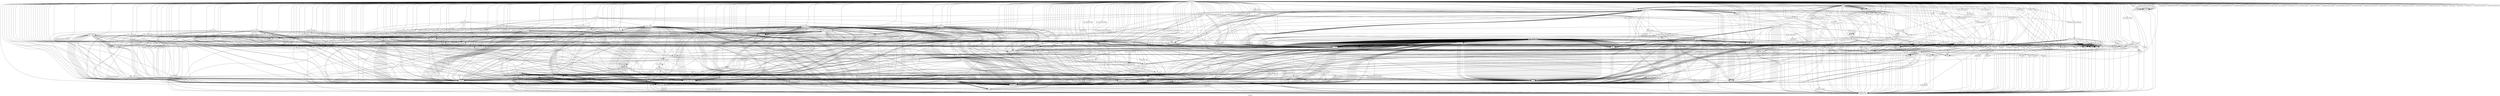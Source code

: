 digraph "Call graph" {
	label="Call graph";

	Node0x10c07d0 [shape=record,label="{external node}"];
	Node0x10c07d0 -> Node0x10b6090;
	Node0x10c07d0 -> Node0x1b3fad0;
	Node0x10c07d0 -> Node0x1b4eab0;
	Node0x10c07d0 -> Node0x10c2570;
	Node0x10c07d0 -> Node0x10c1a50;
	Node0x10c07d0 -> Node0x10bf8b0;
	Node0x10c07d0 -> Node0x10b5c40;
	Node0x10c07d0 -> Node0x10c2040;
	Node0x10c07d0 -> Node0x10c1d30;
	Node0x10c07d0 -> Node0x1b43200;
	Node0x10c07d0 -> Node0x10b6240;
	Node0x10c07d0 -> Node0x10b5db0;
	Node0x10c07d0 -> Node0x1b43740;
	Node0x10c07d0 -> Node0x10c24d0;
	Node0x10c07d0 -> Node0x10b6110;
	Node0x10c07d0 -> Node0x10a6660;
	Node0x10c07d0 -> Node0x10a6690;
	Node0x10c07d0 -> Node0x10a6b00;
	Node0x10c07d0 -> Node0x10a6b30;
	Node0x10c07d0 -> Node0x10a6b60;
	Node0x10c07d0 -> Node0x10a6b90;
	Node0x10c07d0 -> Node0x10a6bc0;
	Node0x10c07d0 -> Node0x10a6c30;
	Node0x10c07d0 -> Node0x10a5910;
	Node0x10c07d0 -> Node0x1b469b0;
	Node0x10c07d0 -> Node0x10a5980;
	Node0x10c07d0 -> Node0x10a5a20;
	Node0x10c07d0 -> Node0x1b46a80;
	Node0x10c07d0 -> Node0x10a5c20;
	Node0x10c07d0 -> Node0x10a5c90;
	Node0x10c07d0 -> Node0x10a5d00;
	Node0x10c07d0 -> Node0x1076a90;
	Node0x10c07d0 -> Node0x1076b70;
	Node0x10c07d0 -> Node0x1b46710;
	Node0x10c07d0 -> Node0x1b47420;
	Node0x10c07d0 -> Node0x1b47490;
	Node0x10c07d0 -> Node0x1b474c0;
	Node0x10c07d0 -> Node0x1b47610;
	Node0x10c07d0 -> Node0x10a5ad0;
	Node0x10c07d0 -> Node0x1b468d0;
	Node0x10c07d0 -> Node0x10a5b40;
	Node0x10c07d0 -> Node0x1b47750;
	Node0x10c07d0 -> Node0x1b47870;
	Node0x10c07d0 -> Node0x1b47a30;
	Node0x10c07d0 -> Node0x1b47ad0;
	Node0x10c07d0 -> Node0x1b478a0;
	Node0x10c07d0 -> Node0x1b47c10;
	Node0x10c07d0 -> Node0x1b47c40;
	Node0x10c07d0 -> Node0x1b47e30;
	Node0x10c07d0 -> Node0x1b47dc0;
	Node0x10c07d0 -> Node0x1b47ee0;
	Node0x10c07d0 -> Node0x1b47f50;
	Node0x10c07d0 -> Node0x111a1b0;
	Node0x10c07d0 -> Node0x111aa30;
	Node0x10c07d0 -> Node0x111aaa0;
	Node0x10c07d0 -> Node0x111ab10;
	Node0x10c07d0 -> Node0x111a520;
	Node0x10c07d0 -> Node0x111a590;
	Node0x10c07d0 -> Node0x111bb90;
	Node0x10c07d0 -> Node0x111a660;
	Node0x10c07d0 -> Node0x111a700;
	Node0x10c07d0 -> Node0x111a690;
	Node0x10c07d0 -> Node0x111a8c0;
	Node0x10c07d0 -> Node0x111a930;
	Node0x10c07d0 -> Node0x111abe0;
	Node0x10c07d0 -> Node0x1b46de0;
	Node0x10c07d0 -> Node0x1b46630;
	Node0x10c07d0 -> Node0x1b464e0;
	Node0x10c07d0 -> Node0x1b46fa0;
	Node0x10c07d0 -> Node0x1b47190;
	Node0x10c07d0 -> Node0x1b472b0;
	Node0x10c07d0 -> Node0x1b466a0;
	Node0x10c07d0 -> Node0x10763e0;
	Node0x10c07d0 -> Node0x1076a20;
	Node0x10c07d0 -> Node0x111b0d0;
	Node0x10c07d0 -> Node0x111b4d0;
	Node0x10c07d0 -> Node0x111b570;
	Node0x10c07d0 -> Node0x111b5e0;
	Node0x10c07d0 -> Node0x111b650;
	Node0x10c07d0 -> Node0x111b6f0;
	Node0x10c07d0 -> Node0x111b790;
	Node0x10c07d0 -> Node0x111b7c0;
	Node0x10c07d0 -> Node0x111b8a0;
	Node0x10c07d0 -> Node0x1b4d410;
	Node0x10c07d0 -> Node0x1b4d4b0;
	Node0x10c07d0 -> Node0x1b46f30;
	Node0x10c07d0 -> Node0x1b47040;
	Node0x10c07d0 -> Node0x1b4d7a0;
	Node0x10c07d0 -> Node0x1b4d4e0;
	Node0x10c07d0 -> Node0x1b4dda0;
	Node0x10c07d0 -> Node0x1b4d7d0;
	Node0x10c07d0 -> Node0x1b4de40;
	Node0x10c07d0 -> Node0x1b4deb0;
	Node0x10c07d0 -> Node0x1b4df20;
	Node0x10c07d0 -> Node0x1b4dfc0;
	Node0x10c07d0 -> Node0x1b4e030;
	Node0x10c07d0 -> Node0x1b4e130;
	Node0x10c07d0 -> Node0x1b4e330;
	Node0x10c07d0 -> Node0x1b479c0;
	Node0x10c07d0 -> Node0x13b4e40;
	Node0x10c07d0 -> Node0x13b56b0;
	Node0x10c07d0 -> Node0x13b5fd0;
	Node0x10c07d0 -> Node0x13b6270;
	Node0x10c07d0 -> Node0x13b55d0;
	Node0x10c07d0 -> Node0x13b6310;
	Node0x10c07d0 -> Node0x13b7430;
	Node0x10c07d0 -> Node0x13b7770;
	Node0x10c07d0 -> Node0x13b78e0;
	Node0x10c07d0 -> Node0x13b7a30;
	Node0x10c07d0 -> Node0x13b7a60;
	Node0x10c07d0 -> Node0x13b7eb0;
	Node0x10c07d0 -> Node0x13b8280;
	Node0x10c07d0 -> Node0x13b82b0;
	Node0x10c07d0 -> Node0x13b8320;
	Node0x10c07d0 -> Node0x13b85a0;
	Node0x10c07d0 -> Node0x107e760;
	Node0x10c07d0 -> Node0x107e790;
	Node0x10c07d0 -> Node0x1076450;
	Node0x10c07d0 -> Node0x107ea30;
	Node0x10c07d0 -> Node0x10bfa70;
	Node0x10c07d0 -> Node0x107eb70;
	Node0x10c07d0 -> Node0x107ead0;
	Node0x10c07d0 -> Node0x107f410;
	Node0x10c07d0 -> Node0x107eba0;
	Node0x10c07d0 -> Node0x107ec50;
	Node0x10c07d0 -> Node0x107edd0;
	Node0x10c07d0 -> Node0x107ee40;
	Node0x10c07d0 -> Node0x107eeb0;
	Node0x10c07d0 -> Node0x107ef20;
	Node0x10c07d0 -> Node0x107f3a0;
	Node0x10c07d0 -> Node0x1b46860;
	Node0x10c07d0 -> Node0x1b4c310;
	Node0x10c07d0 -> Node0x1b4c3b0;
	Node0x10c07d0 -> Node0x1b4c3e0;
	Node0x10c07d0 -> Node0x1b4c510;
	Node0x10c07d0 -> Node0x1b46470;
	Node0x10c07d0 -> Node0x1b4c5b0;
	Node0x10c07d0 -> Node0x1b4c650;
	Node0x10c07d0 -> Node0x1b4c5e0;
	Node0x10c07d0 -> Node0x1b4cba0;
	Node0x10c07d0 -> Node0x1b4cc10;
	Node0x10c07d0 -> Node0x1b4cc80;
	Node0x10c07d0 -> Node0x13b6540;
	Node0x10c07d0 -> Node0x111bc00;
	Node0x10c07d0 -> Node0x1b46bb0;
	Node0x10c07d0 -> Node0x1b4d150;
	Node0x10c07d0 -> Node0x1b46780;
	Node0x10c07d0 -> Node0x1b47b60;
	Node0x10c07d0 -> Node0x1b4d250;
	Node0x10c07d0 -> Node0x1076b00;
	Node0x10c07d0 -> Node0x1b47530;
	Node0x10c07d0 -> Node0x1081e60;
	Node0x10c07d0 -> Node0x10a59b0;
	Node0x10c07d0 -> Node0x1081f30;
	Node0x10c07d0 -> Node0x1b46940;
	Node0x10c07d0 -> Node0x1b4cdd0;
	Node0x10c07d0 -> Node0x1082000;
	Node0x10c07d0 -> Node0x1082340;
	Node0x10c07d0 -> Node0x1082410;
	Node0x10c07d0 -> Node0x1082480;
	Node0x10c07d0 -> Node0x10769b0;
	Node0x10c07d0 -> Node0x1082850;
	Node0x10c07d0 -> Node0x10824b0;
	Node0x10c07d0 -> Node0x1082770;
	Node0x10c07d0 -> Node0x10827e0;
	Node0x10c07d0 -> Node0x1b46d70;
	Node0x10c07d0 -> Node0x1082950;
	Node0x10c07d0 -> Node0x10829f0;
	Node0x10c07d0 -> Node0x1081fd0;
	Node0x10c07d0 -> Node0x1082070;
	Node0x10c07d0 -> Node0x1b46e10;
	Node0x10c07d0 -> Node0x1082a50;
	Node0x10c07d0 -> Node0x1082b50;
	Node0x10c07d0 -> Node0x1082c90;
	Node0x10c07d0 -> Node0x1082130;
	Node0x10c07d0 -> Node0x1082d20;
	Node0x10c07d0 -> Node0x1082dd0;
	Node0x10c07d0 -> Node0x1082e70;
	Node0x10c07d0 -> Node0x1082ea0;
	Node0x10c07d0 -> Node0x1083010;
	Node0x10c07d0 -> Node0x1083040;
	Node0x10c07d0 -> Node0x13b4eb0;
	Node0x10c07d0 -> Node0x10831e0;
	Node0x10c07d0 -> Node0x13b7460;
	Node0x10c07d0 -> Node0x1083280;
	Node0x10c07d0 -> Node0x13b7f50;
	Node0x10c07d0 -> Node0x13b74d0;
	Node0x10c07d0 -> Node0x13b75f0;
	Node0x10c07d0 -> Node0x1083380;
	Node0x10c07d0 -> Node0x1121560;
	Node0x10c07d0 -> Node0x1121660;
	Node0x10c07d0 -> Node0x11217d0;
	Node0x10c07d0 -> Node0x1121800;
	Node0x10c07d0 -> Node0x1121940;
	Node0x10c07d0 -> Node0x1121970;
	Node0x10c07d0 -> Node0x1121a20;
	Node0x10c07d0 -> Node0x1b46d00;
	Node0x10c07d0 -> Node0x1121b10;
	Node0x10c07d0 -> Node0x1121b40;
	Node0x10c07d0 -> Node0x1b4ccf0;
	Node0x10c07d0 -> Node0x1121c00;
	Node0x10c07d0 -> Node0x1b4cd60;
	Node0x10c07d0 -> Node0x13b7580;
	Node0x10c07d0 -> Node0x13b76d0;
	Node0x10c07d0 -> Node0x13b77e0;
	Node0x10c07d0 -> Node0x11222a0;
	Node0x10c07d0 -> Node0x13b4ee0;
	Node0x10c07d0 -> Node0x111b060;
	Node0x10c07d0 -> Node0x11222d0;
	Node0x10c07d0 -> Node0x1122550;
	Node0x10c07d0 -> Node0x1122630;
	Node0x10c07d0 -> Node0x1122660;
	Node0x10c07d0 -> Node0x11227a0;
	Node0x10c07d0 -> Node0x1122840;
	Node0x10c07d0 -> Node0x1122870;
	Node0x10c07d0 -> Node0x1122c90;
	Node0x10c07d0 -> Node0x1122d40;
	Node0x10c07d0 -> Node0x13b6a30;
	Node0x10c07d0 -> Node0x13b72b0;
	Node0x10c07d0 -> Node0x11234f0;
	Node0x10c07d0 -> Node0x1123590;
	Node0x10c07d0 -> Node0x13b7390;
	Node0x10c07d0 -> Node0x13b7320;
	Node0x10c07d0 -> Node0x11235f0;
	Node0x10c07d0 -> Node0x11236f0;
	Node0x10c07d0 -> Node0x11238b0;
	Node0x10c07d0 -> Node0x1123920;
	Node0x10c07d0 -> Node0x1123990;
	Node0x10c07d0 -> Node0x13b8820;
	Node0x10c07d0 -> Node0x13b5070;
	Node0x10c07d0 -> Node0x13b5000;
	Node0x10c07d0 -> Node0x1123a60;
	Node0x10c07d0 -> Node0x1123a90;
	Node0x10c07d0 -> Node0x1123b00;
	Node0x10c07d0 -> Node0x1124260;
	Node0x10c07d0 -> Node0x11242d0;
	Node0x10c07d0 -> Node0x1124340;
	Node0x10c07d0 -> Node0x11243b0;
	Node0x10c07d0 -> Node0x1124420;
	Node0x10c07d0 -> Node0x1124490;
	Node0x10c07d0 -> Node0x1124500;
	Node0x10c07d0 -> Node0x1124570;
	Node0x10c07d0 -> Node0x1121ed0;
	Node0x10c07d0 -> Node0x11245a0;
	Node0x10c07d0 -> Node0x1124760;
	Node0x10c07d0 -> Node0x1124800;
	Node0x10c07d0 -> Node0x1124870;
	Node0x10c07d0 -> Node0x11248a0;
	Node0x10c07d0 -> Node0x1125830;
	Node0x10c07d0 -> Node0x1125860;
	Node0x10c07d0 -> Node0x10768d0;
	Node0x10c07d0 -> Node0x11269d0;
	Node0x10c07d0 -> Node0x1b467f0;
	Node0x10c07d0 -> Node0x1b4cf20;
	Node0x10c07d0 -> Node0x1076940;
	Node0x10c07d0 -> Node0x1b4cf90;
	Node0x10c07d0 -> Node0x1b470b0;
	Node0x10c07d0 -> Node0x1127220;
	Node0x10c07d0 -> Node0x13b7fc0;
	Node0x10c07d0 -> Node0x11272f0;
	Node0x10c07d0 -> Node0x13b54f0;
	Node0x10c07d0 -> Node0x13b5560;
	Node0x10c07d0 -> Node0x1126d30;
	Node0x10c07d0 -> Node0x1128830;
	Node0x10c07d0 -> Node0x1128750;
	Node0x10c07d0 -> Node0x1128800;
	Node0x10c07d0 -> Node0x11288d0;
	Node0x10c07d0 -> Node0x11278b0;
	Node0x10c07d0 -> Node0x1126ac0;
	Node0x10c07d0 -> Node0x1126f60;
	Node0x10c07d0 -> Node0x13b65b0;
	Node0x10c07d0 -> Node0x11272c0;
	Node0x10c07d0 -> Node0x1126e30;
	Node0x10c07d0 -> Node0x11273a0;
	Node0x10c07d0 -> Node0x13b5640;
	Node0x10c07d0 -> Node0x13b5720;
	Node0x10c07d0 -> Node0x1080330;
	Node0x10c07d0 -> Node0x13b4f50;
	Node0x10c07d0 -> Node0x1128ce0;
	Node0x10c07d0 -> Node0x1128d50;
	Node0x10c07d0 -> Node0x13b7910;
	Node0x10c07d0 -> Node0x13b7ee0;
	Node0x10c07d0 -> Node0x1128dc0;
	Node0x10c07d0 -> Node0x1b4e360;
	Node0x10c07d0 -> Node0x1b4e1a0;
	Node0x10c07d0 -> Node0x13b49c0;
	Node0x10c07d0 -> Node0x13b4950;
	Node0x10c07d0 -> Node0x13b60b0;
	Node0x10c07d0 -> Node0x13b88d0;
	Node0x10c07d0 -> Node0x13b6120;
	Node0x10c07d0 -> Node0x107e9c0;
	Node0x10c07d0 -> Node0x13b6190;
	Node0x10c07d0 -> Node0x1b47200;
	Node0x10c07d0 -> Node0x13b62a0;
	Node0x10c07d0 -> Node0x1b465c0;
	Node0x10c07d0 -> Node0x1b4ce40;
	Node0x10c07d0 -> Node0x1081250;
	Node0x10c07d0 -> Node0x133c330;
	Node0x10c07d0 -> Node0x133c3a0;
	Node0x10c07d0 -> Node0x133c410;
	Node0x10c07d0 -> Node0x1b472e0;
	Node0x10c07d0 -> Node0x107dee0;
	Node0x10c07d0 -> Node0x107e800;
	Node0x10c07d0 -> Node0x1b4d730;
	Node0x10c07d0 -> Node0x1b46ec0;
	Node0x10c07d0 -> Node0x1b4d000;
	Node0x10c07d0 -> Node0x133e380;
	Node0x10c07d0 -> Node0x13b6200;
	Node0x10c07d0 -> Node0x1b46be0;
	Node0x10c07d0 -> Node0x111a2a0;
	Node0x10c07d0 -> Node0x133ec40;
	Node0x10c07d0 -> Node0x13b7980;
	Node0x10c07d0 -> Node0x13b6000;
	Node0x10c07d0 -> Node0x10a5bb0;
	Node0x10c07d0 -> Node0x133ece0;
	Node0x10c07d0 -> Node0x133ed80;
	Node0x10c07d0 -> Node0x10811e0;
	Node0x10c07d0 -> Node0x13b7b60;
	Node0x10c07d0 -> Node0x1b4df90;
	Node0x10c07d0 -> Node0x111bb00;
	Node0x10c07d0 -> Node0x13b7740;
	Node0x10c07d0 -> Node0x133eeb0;
	Node0x10c07d0 -> Node0x1b46c50;
	Node0x10c07d0 -> Node0x111bc70;
	Node0x10c07d0 -> Node0x133ef80;
	Node0x10c07d0 -> Node0x107de70;
	Node0x10c07d0 -> Node0x133eff0;
	Node0x10c07d0 -> Node0x1126fd0;
	Node0x10c07d0 -> Node0x133f060;
	Node0x10c07d0 -> Node0x1b47010;
	Node0x10c07d0 -> Node0x1b46550;
	Node0x10c07d0 -> Node0x1b4ceb0;
	Node0x10c07d0 -> Node0x13b64d0;
	Node0x10c07d0 -> Node0x133f0c0;
	Node0x10c07d0 -> Node0x1b47160;
	Node0x1b3fad0 [shape=record,label="{drop_privileges}"];
	Node0x1b3fad0 -> Node0x10c2570;
	Node0x1b3fad0 -> Node0x10c1a50;
	Node0x1b3fad0 -> Node0x10bf8b0;
	Node0x1b3fad0 -> Node0x10c1a50;
	Node0x1b3fad0 -> Node0x10b5c40;
	Node0x1b3fad0 -> Node0x10bfa70;
	Node0x1b3fad0 -> Node0x10c2040;
	Node0x1b3fad0 -> Node0x10c1d30;
	Node0x1b3fad0 -> Node0x1b43200;
	Node0x1b3fad0 -> Node0x10bfa70;
	Node0x1b3fad0 -> Node0x10b6240;
	Node0x1b3fad0 -> Node0x10b5db0;
	Node0x1b3fad0 -> Node0x10c1d30;
	Node0x1b3fad0 -> Node0x1b43200;
	Node0x1b3fad0 -> Node0x10bfa70;
	Node0x1b3fad0 -> Node0x1b43740;
	Node0x1b3fad0 -> Node0x10c24d0;
	Node0x1b3fad0 -> Node0x10c1d30;
	Node0x1b3fad0 -> Node0x1b43200;
	Node0x1b3fad0 -> Node0x10bfa70;
	Node0x1b3fad0 -> Node0x10bf8b0;
	Node0x1b3fad0 -> Node0x10b6110;
	Node0x1b3fad0 -> Node0x10bfa70;
	Node0x10b6090 [shape=record,label="{mosquitto__get_db}"];
	Node0x1b4eab0 [shape=record,label="{llvm.dbg.value}"];
	Node0x10c2570 [shape=record,label="{getenv}"];
	Node0x10c2570 -> Node0x10c1160;
	Node0x1082850 [shape=record,label="{llvm.bswap.i16}"];
	Node0x10824b0 [shape=record,label="{strncpy}"];
	Node0x10824b0 -> Node0x10c1160;
	Node0x1082770 [shape=record,label="{bind}"];
	Node0x1082770 -> Node0x10c1160;
	Node0x10827e0 [shape=record,label="{listen}"];
	Node0x10827e0 -> Node0x10c1160;
	Node0x1b46d70 [shape=record,label="{net__socket_get_address}"];
	Node0x1b46d70 -> Node0x1082950;
	Node0x1b46d70 -> Node0x10829f0;
	Node0x1b46d70 -> Node0x10829f0;
	Node0x1082950 [shape=record,label="{getpeername}"];
	Node0x1082950 -> Node0x10c1160;
	Node0x10829f0 [shape=record,label="{inet_ntop}"];
	Node0x10829f0 -> Node0x10c1160;
	Node0x1081fd0 [shape=record,label="{net__init}"];
	Node0x1082070 [shape=record,label="{net__cleanup}"];
	Node0x1b46e10 [shape=record,label="{net__socket_close}"];
	Node0x1b46e10 -> Node0x10a6c30;
	Node0x1b46e10 -> Node0x1b46780;
	Node0x1b46e10 -> Node0x1b46780;
	Node0x1b46e10 -> Node0x1b46710;
	Node0x11272c0 [shape=record,label="{mosquitto_unpwd_check_default}"];
	Node0x11272c0 -> Node0x10c1a50;
	Node0x11272c0 -> Node0x10c1a50;
	Node0x1126e30 [shape=record,label="{mosquitto_security_apply_default}"];
	Node0x1126e30 -> Node0x1b46c50;
	Node0x1126e30 -> Node0x13b6540;
	Node0x1126e30 -> Node0x13b7fc0;
	Node0x1126e30 -> Node0x1b46c50;
	Node0x1126e30 -> Node0x13b6540;
	Node0x1126e30 -> Node0x1b46c50;
	Node0x1126e30 -> Node0x13b6540;
	Node0x1126e30 -> Node0x10c1a50;
	Node0x11273a0 [shape=record,label="{mosquitto_psk_key_get_default}"];
	Node0x11273a0 -> Node0x10c1a50;
	Node0x11273a0 -> Node0x10c1a50;
	Node0x11273a0 -> Node0x10824b0;
	Node0x13b5640 [shape=record,label="{send__auth}"];
	Node0x13b5640 -> Node0x10bfa70;
	Node0x13b5640 -> Node0x13b7320;
	Node0x13b5640 -> Node0x111b060;
	Node0x13b5640 -> Node0x13b7390;
	Node0x13b5640 -> Node0x111b060;
	Node0x13b5640 -> Node0x11227a0;
	Node0x13b5640 -> Node0x1121970;
	Node0x13b5640 -> Node0x1121c00;
	Node0x13b5640 -> Node0x111b060;
	Node0x13b5640 -> Node0x1b46780;
	Node0x13b5640 -> Node0x1b46bb0;
	Node0x13b5640 -> Node0x1121a20;
	Node0x13b5640 -> Node0x111b060;
	Node0x13b5640 -> Node0x1b46780;
	Node0x13b5640 -> Node0x10831e0;
	Node0x13b5640 -> Node0x1122870;
	Node0x13b5640 -> Node0x111b060;
	Node0x13b5640 -> Node0x1121b40;
	Node0x13b5720 [shape=record,label="{send__connack}"];
	Node0x13b5720 -> Node0x1123a90;
	Node0x13b5720 -> Node0x10bfa70;
	Node0x13b5720 -> Node0x10bfa70;
	Node0x13b5720 -> Node0x13b6a30;
	Node0x13b5720 -> Node0x111b060;
	Node0x13b5720 -> Node0x11234f0;
	Node0x13b5720 -> Node0x111b060;
	Node0x13b5720 -> Node0x11227a0;
	Node0x13b5720 -> Node0x1121970;
	Node0x13b5720 -> Node0x1121c00;
	Node0x13b5720 -> Node0x111b060;
	Node0x13b5720 -> Node0x1b46780;
	Node0x13b5720 -> Node0x1b46bb0;
	Node0x13b5720 -> Node0x1121a20;
	Node0x13b5720 -> Node0x111b060;
	Node0x13b5720 -> Node0x1b46780;
	Node0x13b5720 -> Node0x10831e0;
	Node0x13b5720 -> Node0x10831e0;
	Node0x13b5720 -> Node0x1122870;
	Node0x13b5720 -> Node0x111b060;
	Node0x13b5720 -> Node0x1121b40;
	Node0x1080330 [shape=record,label="{send__connect}"];
	Node0x1080330 -> Node0x10a6c30;
	Node0x1080330 -> Node0x1123920;
	Node0x1080330 -> Node0x13b72b0;
	Node0x1080330 -> Node0x11227a0;
	Node0x1080330 -> Node0x11227a0;
	Node0x1080330 -> Node0x1121970;
	Node0x1080330 -> Node0x1b46bb0;
	Node0x1080330 -> Node0x1b47dc0;
	Node0x1080330 -> Node0x10a6c30;
	Node0x1080330 -> Node0x1b47dc0;
	Node0x1080330 -> Node0x11227a0;
	Node0x1080330 -> Node0x1121970;
	Node0x1080330 -> Node0x1b47dc0;
	Node0x1080330 -> Node0x1b47dc0;
	Node0x1080330 -> Node0x1121a20;
	Node0x1080330 -> Node0x1b46780;
	Node0x1080330 -> Node0x1083380;
	Node0x1080330 -> Node0x1083380;
	Node0x1080330 -> Node0x10831e0;
	Node0x1080330 -> Node0x10831e0;
	Node0x1080330 -> Node0x1121560;
	Node0x1080330 -> Node0x1121940;
	Node0x1080330 -> Node0x1122870;
	Node0x1080330 -> Node0x1122870;
	Node0x1080330 -> Node0x111b060;
	Node0x1080330 -> Node0x1b47dc0;
	Node0x1080330 -> Node0x1083380;
	Node0x1080330 -> Node0x1121560;
	Node0x1080330 -> Node0x1122870;
	Node0x1080330 -> Node0x1b47dc0;
	Node0x1080330 -> Node0x1083380;
	Node0x1080330 -> Node0x1083380;
	Node0x1080330 -> Node0x1b47dc0;
	Node0x1080330 -> Node0x1083380;
	Node0x1080330 -> Node0x1b47dc0;
	Node0x1080330 -> Node0x1083380;
	Node0x1080330 -> Node0x1121b40;
	Node0x13b4f50 [shape=record,label="{send__disconnect}"];
	Node0x13b4f50 -> Node0x10a6c30;
	Node0x13b4f50 -> Node0x10bfa70;
	Node0x13b4f50 -> Node0x1b46bb0;
	Node0x13b4f50 -> Node0x11227a0;
	Node0x13b4f50 -> Node0x1121970;
	Node0x13b4f50 -> Node0x1121a20;
	Node0x13b4f50 -> Node0x1b46780;
	Node0x13b4f50 -> Node0x10831e0;
	Node0x13b4f50 -> Node0x1122870;
	Node0x13b4f50 -> Node0x1121b40;
	Node0x1128ce0 [shape=record,label="{send__pingreq}"];
	Node0x1128ce0 -> Node0x10a6c30;
	Node0x1128ce0 -> Node0x10bfa70;
	Node0x1128ce0 -> Node0x1b46bb0;
	Node0x1128ce0 -> Node0x1121a20;
	Node0x1128ce0 -> Node0x1b46780;
	Node0x1128ce0 -> Node0x1121b40;
	Node0x1128ce0 -> Node0x1b46be0;
	Node0x1128d50 [shape=record,label="{send__simple_command}"];
	Node0x1128d50 -> Node0x10a6c30;
	Node0x1128d50 -> Node0x1b46bb0;
	Node0x1128d50 -> Node0x1121a20;
	Node0x1128d50 -> Node0x1b46780;
	Node0x1128d50 -> Node0x1121b40;
	Node0x13b7910 [shape=record,label="{send__pingresp}"];
	Node0x13b7910 -> Node0x10bfa70;
	Node0x13b7910 -> Node0x10a6c30;
	Node0x13b7910 -> Node0x1b46bb0;
	Node0x13b7910 -> Node0x1121a20;
	Node0x13b7910 -> Node0x1b46780;
	Node0x13b7910 -> Node0x1121b40;
	Node0x13b7ee0 [shape=record,label="{send__puback}"];
	Node0x13b7ee0 -> Node0x10bfa70;
	Node0x13b7ee0 -> Node0x10811e0;
	Node0x13b7ee0 -> Node0x1128dc0;
	Node0x1128dc0 [shape=record,label="{send__command_with_mid}"];
	Node0x1128dc0 -> Node0x10a6c30;
	Node0x1128dc0 -> Node0x1b46bb0;
	Node0x1128dc0 -> Node0x11227a0;
	Node0x1128dc0 -> Node0x1121970;
	Node0x1128dc0 -> Node0x1121a20;
	Node0x1128dc0 -> Node0x1b46780;
	Node0x1128dc0 -> Node0x1121560;
	Node0x1128dc0 -> Node0x10831e0;
	Node0x1128dc0 -> Node0x1122870;
	Node0x1128dc0 -> Node0x1121b40;
	Node0x1b4e360 [shape=record,label="{send__pubcomp}"];
	Node0x1b4e360 -> Node0x10bfa70;
	Node0x1b4e360 -> Node0x10811e0;
	Node0x1b4e360 -> Node0x1128dc0;
	Node0x1b4e1a0 [shape=record,label="{send__pubrec}"];
	Node0x1b4e1a0 -> Node0x10bfa70;
	Node0x1b4e1a0 -> Node0x10811e0;
	Node0x1b4e1a0 -> Node0x1128dc0;
	Node0x13b49c0 [shape=record,label="{send__pubrel}"];
	Node0x13b49c0 -> Node0x10bfa70;
	Node0x13b49c0 -> Node0x1128dc0;
	Node0x13b4950 [shape=record,label="{send__publish}"];
	Node0x13b4950 -> Node0x10a6c30;
	Node0x13b4950 -> Node0x1b47dc0;
	Node0x13b4950 -> Node0x1b47dc0;
	Node0x13b4950 -> Node0x10bfa70;
	Node0x13b4950 -> Node0x13b60b0;
	Node0x13b60b0 [shape=record,label="{send__real_publish}"];
	Node0x13b60b0 -> Node0x10a6c30;
	Node0x13b60b0 -> Node0x1b47dc0;
	Node0x13b60b0 -> Node0x11227a0;
	Node0x13b60b0 -> Node0x11227a0;
	Node0x13b60b0 -> Node0x11227a0;
	Node0x13b60b0 -> Node0x1121970;
	Node0x13b60b0 -> Node0x1121c00;
	Node0x13b60b0 -> Node0x10bfa70;
	Node0x13b60b0 -> Node0x1b46bb0;
	Node0x13b60b0 -> Node0x1121a20;
	Node0x13b60b0 -> Node0x1b46780;
	Node0x13b60b0 -> Node0x1b47dc0;
	Node0x13b60b0 -> Node0x1083380;
	Node0x13b60b0 -> Node0x1121560;
	Node0x13b60b0 -> Node0x1121560;
	Node0x13b60b0 -> Node0x1121940;
	Node0x13b60b0 -> Node0x1122870;
	Node0x13b60b0 -> Node0x1122870;
	Node0x13b60b0 -> Node0x1122870;
	Node0x13b60b0 -> Node0x1083280;
	Node0x13b60b0 -> Node0x1121b40;
	Node0x1083040 [shape=record,label="{write}"];
	Node0x1083040 -> Node0x10c1160;
	Node0x13b4eb0 [shape=record,label="{packet__read_byte}"];
	Node0x13b4eb0 -> Node0x10a6c30;
	Node0x10831e0 [shape=record,label="{packet__write_byte}"];
	Node0x10831e0 -> Node0x10a6c30;
	Node0x10831e0 -> Node0x10a6c30;
	Node0x1121c00 [shape=record,label="{packet__check_oversize}"];
	Node0x1121c00 -> Node0x1121970;
	Node0x1b4cd60 [shape=record,label="{packet__read}"];
	Node0x1b4cd60 -> Node0x13b7980;
	Node0x1b4cd60 -> Node0x1082e70;
	Node0x1b4cd60 -> Node0x10c1d30;
	Node0x1b4cd60 -> Node0x1082e70;
	Node0x1b4cd60 -> Node0x10c1d30;
	Node0x1b4cd60 -> Node0x10bfa70;
	Node0x1b4cd60 -> Node0x13b4f50;
	Node0x1b4cd60 -> Node0x1b47b60;
	Node0x1b4cd60 -> Node0x1082e70;
	Node0x1b4cd60 -> Node0x10c1d30;
	Node0x1b4cd60 -> Node0x1b46be0;
	Node0x1b4cd60 -> Node0x1121ed0;
	Node0x1b4cd60 -> Node0x1b46780;
	Node0x1b4cd60 -> Node0x1b46be0;
	Node0x13b7580 [shape=record,label="{property__process_connect}"];
	Node0x13b76d0 [shape=record,label="{property__process_will}"];
	Node0x13b77e0 [shape=record,label="{property__process_disconnect}"];
	Node0x11222a0 [shape=record,label="{property__read}"];
	Node0x11222a0 -> Node0x1121800;
	Node0x11222a0 -> Node0x13b4eb0;
	Node0x11222a0 -> Node0x13b74d0;
	Node0x11222a0 -> Node0x1121660;
	Node0x11222a0 -> Node0x1121800;
	Node0x11222a0 -> Node0x13b75f0;
	Node0x11222a0 -> Node0x13b7f50;
	Node0x11222a0 -> Node0x13b75f0;
	Node0x11222a0 -> Node0x13b75f0;
	Node0x11222a0 -> Node0x1b46780;
	Node0x11222a0 -> Node0x10bfa70;
	Node0x13b4ee0 [shape=record,label="{property__read_all}"];
	Node0x13b4ee0 -> Node0x1121800;
	Node0x13b4ee0 -> Node0x1b46bb0;
	Node0x13b4ee0 -> Node0x111b060;
	Node0x13b4ee0 -> Node0x11222a0;
	Node0x13b4ee0 -> Node0x1b46780;
	Node0x13b4ee0 -> Node0x111b060;
	Node0x13b4ee0 -> Node0x11222d0;
	Node0x13b4ee0 -> Node0x111b060;
	Node0x111b060 [shape=record,label="{mosquitto_property_free_all}"];
	Node0x111b060 -> Node0x1b46780;
	Node0x111b060 -> Node0x1b46780;
	Node0x111b060 -> Node0x13b56b0;
	Node0x1b47010 [shape=record,label="{will_delay__add}"];
	Node0x1b47010 -> Node0x1b46bb0;
	Node0x1b47010 -> Node0x1b4d7d0;
	Node0x1b46550 [shape=record,label="{will_delay__send_all}"];
	Node0x1b46550 -> Node0x10a6c30;
	Node0x1b46550 -> Node0x10a6c30;
	Node0x1b46550 -> Node0x1b464e0;
	Node0x1b46550 -> Node0x1b46780;
	Node0x1b4ceb0 [shape=record,label="{will_delay__check}"];
	Node0x1b4ceb0 -> Node0x10a6c30;
	Node0x1b4ceb0 -> Node0x10a6c30;
	Node0x1b4ceb0 -> Node0x1b464e0;
	Node0x1b4ceb0 -> Node0x1b472b0;
	Node0x1b4ceb0 -> Node0x1b46780;
	Node0x13b64d0 [shape=record,label="{will_delay__remove}"];
	Node0x13b64d0 -> Node0x10a6c30;
	Node0x13b64d0 -> Node0x10a6c30;
	Node0x13b64d0 -> Node0x1b46780;
	Node0x133f0c0 [shape=record,label="{will__set}"];
	Node0x133f0c0 -> Node0x111bc70;
	Node0x133f0c0 -> Node0x1b47dc0;
	Node0x133f0c0 -> Node0x111a2a0;
	Node0x133f0c0 -> Node0x11222d0;
	Node0x133f0c0 -> Node0x1b46780;
	Node0x133f0c0 -> Node0x1b46780;
	Node0x133f0c0 -> Node0x111b060;
	Node0x133f0c0 -> Node0x1b46780;
	Node0x133f0c0 -> Node0x1b46bb0;
	Node0x133f0c0 -> Node0x1b47530;
	Node0x133f0c0 -> Node0x1b47b60;
	Node0x133f0c0 -> Node0x1b46780;
	Node0x133f0c0 -> Node0x1b46780;
	Node0x133f0c0 -> Node0x1b46780;
	Node0x1b47160 [shape=record,label="{will__clear}"];
	Node0x1b47160 -> Node0x1b46780;
	Node0x1b47160 -> Node0x1b46780;
	Node0x1b47160 -> Node0x111b060;
	Node0x1b47160 -> Node0x1b46780;
	Node0x11222d0 [shape=record,label="{mosquitto_property_check_command}"];
	Node0x1122550 [shape=record,label="{mosquitto_property_check_all}"];
	Node0x1122550 -> Node0x11222d0;
	Node0x1122630 [shape=record,label="{property__free}"];
	Node0x1122630 -> Node0x1b46780;
	Node0x1122630 -> Node0x1b46780;
	Node0x1122630 -> Node0x13b56b0;
	Node0x1122660 [shape=record,label="{property__get_length}"];
	Node0x11227a0 [shape=record,label="{property__get_length_all}"];
	Node0x11227a0 -> Node0x1122660;
	Node0x107eeb0 [shape=record,label="{strftime}"];
	Node0x107eeb0 -> Node0x10c1160;
	Node0x107ef20 [shape=record,label="{fflush}"];
	Node0x107ef20 -> Node0x10c1160;
	Node0x107f3a0 [shape=record,label="{syslog}"];
	Node0x107f3a0 -> Node0x10c1160;
	Node0x1b46860 [shape=record,label="{log__close}"];
	Node0x1b46860 -> Node0x1b4c310;
	Node0x1b46860 -> Node0x10a5d00;
	Node0x1b4c310 [shape=record,label="{closelog}"];
	Node0x1b4c310 -> Node0x10c1160;
	Node0x1b4c3b0 [shape=record,label="{log__internal}"];
	Node0x1b4c3b0 -> Node0x107eba0;
	Node0x1b4c3b0 -> Node0x10bfa70;
	Node0x1b4c3b0 -> Node0x10bfa70;
	Node0x1b4c3e0 [shape=record,label="{mosquitto_log_vprintf}"];
	Node0x1b4c3e0 -> Node0x107ead0;
	Node0x1b4c510 [shape=record,label="{mosquitto_log_printf}"];
	Node0x1b4c510 -> Node0x107ead0;
	Node0x1b46470 [shape=record,label="{mosquitto_main_loop}"];
	Node0x1b46470 -> Node0x1b4c5b0;
	Node0x1b46470 -> Node0x1b4c650;
	Node0x1b46470 -> Node0x1b4c650;
	Node0x1b46470 -> Node0x1b4c650;
	Node0x1b46470 -> Node0x1b4c650;
	Node0x1b46470 -> Node0x1b4c650;
	Node0x1b46470 -> Node0x1b4c5e0;
	Node0x1b46470 -> Node0x1b47b60;
	Node0x1b46470 -> Node0x10bfa70;
	Node0x1b46470 -> Node0x1b4d7d0;
	Node0x1b46470 -> Node0x1b466a0;
	Node0x1b46470 -> Node0x1b46be0;
	Node0x1b46470 -> Node0x1b4e330;
	Node0x1b46470 -> Node0x10bfa70;
	Node0x1b46470 -> Node0x1b47190;
	Node0x1b46470 -> Node0x10bfa70;
	Node0x1b46470 -> Node0x1b47190;
	Node0x1b46470 -> Node0x1b4d7d0;
	Node0x1b46470 -> Node0x10bfa70;
	Node0x1b46470 -> Node0x1b46c50;
	Node0x1b46470 -> Node0x10bfa70;
	Node0x1b46470 -> Node0x1b47190;
	Node0x1b46470 -> Node0x1b4d7d0;
	Node0x1b46470 -> Node0x1b4cba0;
	Node0x1b46470 -> Node0x1b4cc10;
	Node0x1b46470 -> Node0x1b4cba0;
	Node0x1b46470 -> Node0x10c1d30;
	Node0x1b46470 -> Node0x1b43200;
	Node0x1b46470 -> Node0x10bfa70;
	Node0x1b46470 -> Node0x10a6c30;
	Node0x1b46470 -> Node0x1b4cc80;
	Node0x1b46470 -> Node0x1b46c50;
	Node0x1b46470 -> Node0x10bfa70;
	Node0x1b46470 -> Node0x1b47190;
	Node0x1b46470 -> Node0x1b4ccf0;
	Node0x1b46470 -> Node0x13b6540;
	Node0x1b46470 -> Node0x1b4cd60;
	Node0x1b46470 -> Node0x13b6540;
	Node0x1b46470 -> Node0x10bfa70;
	Node0x1b46470 -> Node0x1b47190;
	Node0x1b46470 -> Node0x1b4cdd0;
	Node0x1b46470 -> Node0x1b4d7d0;
	Node0x1b46470 -> Node0x1b4ce40;
	Node0x1b46470 -> Node0x1b4ceb0;
	Node0x1b46470 -> Node0x10bfa70;
	Node0x1b46470 -> Node0x1b47750;
	Node0x1b46470 -> Node0x1b4cf20;
	Node0x1b46470 -> Node0x1076940;
	Node0x1b46470 -> Node0x1b4cf90;
	Node0x1b46470 -> Node0x1b46860;
	Node0x1b46470 -> Node0x1076450;
	Node0x1b46470 -> Node0x1b4d000;
	Node0x1b46470 -> Node0x1b46780;
	Node0x1b4c5b0 [shape=record,label="{sigemptyset}"];
	Node0x1b4c5b0 -> Node0x10c1160;
	Node0x1b4c650 [shape=record,label="{sigaddset}"];
	Node0x1b4c650 -> Node0x10c1160;
	Node0x1b4c5e0 [shape=record,label="{sysconf}"];
	Node0x1b4c5e0 -> Node0x10c1160;
	Node0x1b4cba0 [shape=record,label="{sigprocmask}"];
	Node0x1b4cba0 -> Node0x10c1160;
	Node0x1b4cc10 [shape=record,label="{poll}"];
	Node0x1b4cc10 -> Node0x10c1160;
	Node0x1b4cc80 [shape=record,label="{getsockopt}"];
	Node0x1b4cc80 -> Node0x10c1160;
	Node0x13b6540 [shape=record,label="{do_disconnect}"];
	Node0x13b6540 -> Node0x10bfa70;
	Node0x13b6540 -> Node0x10bfa70;
	Node0x13b6540 -> Node0x10bfa70;
	Node0x13b6540 -> Node0x10bfa70;
	Node0x13b6540 -> Node0x10bfa70;
	Node0x13b6540 -> Node0x10bfa70;
	Node0x13b6540 -> Node0x1b47190;
	Node0x111bc00 [shape=record,label="{memory__set_limit}"];
	Node0x1b46bb0 [shape=record,label="{mosquitto__calloc}"];
	Node0x1b46bb0 -> Node0x1b4d150;
	Node0x1b4d150 [shape=record,label="{calloc}"];
	Node0x1b4d150 -> Node0x10c1160;
	Node0x1b46780 [shape=record,label="{mosquitto__free}"];
	Node0x1b46780 -> Node0x13b56b0;
	Node0x1b47b60 [shape=record,label="{mosquitto__malloc}"];
	Node0x1b47b60 -> Node0x1b4d250;
	Node0x1b4d250 [shape=record,label="{malloc}"];
	Node0x1b4d250 -> Node0x10c1160;
	Node0x1076b00 [shape=record,label="{mosquitto__realloc}"];
	Node0x1076b00 -> Node0x1b47ee0;
	Node0x1b47530 [shape=record,label="{mosquitto__strdup}"];
	Node0x1b47530 -> Node0x1081e60;
	Node0x1081e60 [shape=record,label="{strdup}"];
	Node0x1081e60 -> Node0x10c1160;
	Node0x10a59b0 [shape=record,label="{net__broker_init}"];
	Node0x10a59b0 -> Node0x1081f30;
	Node0x10a59b0 -> Node0x1081fd0;
	Node0x1081f30 [shape=record,label="{socket}"];
	Node0x1081f30 -> Node0x10c1160;
	Node0x1b46940 [shape=record,label="{net__broker_cleanup}"];
	Node0x1b46940 -> Node0x1b46710;
	Node0x1b46940 -> Node0x1082070;
	Node0x1b4cdd0 [shape=record,label="{net__socket_accept}"];
	Node0x1b4cdd0 -> Node0x1082000;
	Node0x1b4cdd0 -> Node0x10c1d30;
	Node0x1b4cdd0 -> Node0x1b46710;
	Node0x1b4cdd0 -> Node0x1082000;
	Node0x1b4cdd0 -> Node0x1b46710;
	Node0x1b4cdd0 -> Node0x1081f30;
	Node0x1b4cdd0 -> Node0x10bfa70;
	Node0x1b4cdd0 -> Node0x1082130;
	Node0x1b4cdd0 -> Node0x1082340;
	Node0x1b4cdd0 -> Node0x10bfa70;
	Node0x1b4cdd0 -> Node0x111abe0;
	Node0x1b4cdd0 -> Node0x1b46710;
	Node0x1b4cdd0 -> Node0x1b46630;
	Node0x1b4cdd0 -> Node0x10bfa70;
	Node0x1b4cdd0 -> Node0x1b46630;
	Node0x1b4cdd0 -> Node0x10bfa70;
	Node0x1082000 [shape=record,label="{accept}"];
	Node0x1082000 -> Node0x10c1160;
	Node0x1082340 [shape=record,label="{setsockopt}"];
	Node0x1082340 -> Node0x10c1160;
	Node0x1082410 [shape=record,label="{net__load_crl_file}"];
	Node0x1082480 [shape=record,label="{net__tls_load_verify}"];
	Node0x10769b0 [shape=record,label="{net__socket_listen}"];
	Node0x10769b0 -> Node0x111a8c0;
	Node0x10769b0 -> Node0x111aa30;
	Node0x10769b0 -> Node0x111ab10;
	Node0x10769b0 -> Node0x10bfa70;
	Node0x10769b0 -> Node0x10bfa70;
	Node0x10769b0 -> Node0x1081f30;
	Node0x10769b0 -> Node0x10c1d30;
	Node0x10769b0 -> Node0x1b43200;
	Node0x10769b0 -> Node0x10bfa70;
	Node0x10769b0 -> Node0x1076b00;
	Node0x10769b0 -> Node0x10bfa70;
	Node0x10769b0 -> Node0x1082340;
	Node0x10769b0 -> Node0x1082340;
	Node0x10769b0 -> Node0x1082130;
	Node0x10769b0 -> Node0x10824b0;
	Node0x10769b0 -> Node0x10bfa70;
	Node0x10769b0 -> Node0x1082340;
	Node0x10769b0 -> Node0x10c1d30;
	Node0x10769b0 -> Node0x1b43200;
	Node0x10769b0 -> Node0x10bfa70;
	Node0x10769b0 -> Node0x1b46710;
	Node0x10769b0 -> Node0x1082770;
	Node0x10769b0 -> Node0x10c1d30;
	Node0x10769b0 -> Node0x1b43200;
	Node0x10769b0 -> Node0x10bfa70;
	Node0x10769b0 -> Node0x1b46710;
	Node0x10769b0 -> Node0x10827e0;
	Node0x10769b0 -> Node0x10c1d30;
	Node0x10769b0 -> Node0x1b43200;
	Node0x10769b0 -> Node0x10bfa70;
	Node0x10769b0 -> Node0x1b46710;
	Node0x10769b0 -> Node0x111aaa0;
	Node0x10c1a50 [shape=record,label="{strcmp}"];
	Node0x10c1a50 -> Node0x10c1160;
	Node0x10bf8b0 [shape=record,label="{geteuid}"];
	Node0x10bf8b0 -> Node0x10c1160;
	Node0x10b5c40 [shape=record,label="{getpwnam}"];
	Node0x10b5c40 -> Node0x10c1160;
	Node0x10c2040 [shape=record,label="{initgroups}"];
	Node0x10c2040 -> Node0x10c1160;
	Node0x10c1d30 [shape=record,label="{__errno_location}"];
	Node0x10c1d30 -> Node0x10c1160;
	Node0x1b43200 [shape=record,label="{strerror}"];
	Node0x1b43200 -> Node0x10c1160;
	Node0x10b6240 [shape=record,label="{setegid}"];
	Node0x10b6240 -> Node0x10c1160;
	Node0x10b5db0 [shape=record,label="{setgid}"];
	Node0x10b5db0 -> Node0x10c1160;
	Node0x1b43740 [shape=record,label="{seteuid}"];
	Node0x1b43740 -> Node0x10c1160;
	Node0x10c24d0 [shape=record,label="{setuid}"];
	Node0x10c24d0 -> Node0x10c1160;
	Node0x10b6110 [shape=record,label="{getegid}"];
	Node0x10b6110 -> Node0x10c1160;
	Node0x10a6660 [shape=record,label="{restore_privileges}"];
	Node0x10a6660 -> Node0x10a6690;
	Node0x10a6660 -> Node0x10b6240;
	Node0x10a6660 -> Node0x10c1d30;
	Node0x10a6660 -> Node0x1b43200;
	Node0x10a6660 -> Node0x10bfa70;
	Node0x10a6660 -> Node0x1b43740;
	Node0x10a6660 -> Node0x10c1d30;
	Node0x10a6660 -> Node0x1b43200;
	Node0x10a6660 -> Node0x10bfa70;
	Node0x10a6690 [shape=record,label="{getuid}"];
	Node0x10a6690 -> Node0x10c1160;
	Node0x10a6b00 [shape=record,label="{mosquitto__daemonise}"];
	Node0x10a6b00 -> Node0x10a6b30;
	Node0x10a6b00 -> Node0x10c1d30;
	Node0x10a6b00 -> Node0x1b43200;
	Node0x10a6b00 -> Node0x10bfa70;
	Node0x10a6b00 -> Node0x10a6b60;
	Node0x10a6b00 -> Node0x10a6b60;
	Node0x10a6b00 -> Node0x10a6b90;
	Node0x10a6b00 -> Node0x10c1d30;
	Node0x10a6b00 -> Node0x1b43200;
	Node0x10a6b00 -> Node0x10bfa70;
	Node0x10a6b00 -> Node0x10a6b60;
	Node0x10a6b00 -> Node0x10a6bc0;
	Node0x10a6b00 -> Node0x10a6c30;
	Node0x10a6b00 -> Node0x10a6bc0;
	Node0x10a6b00 -> Node0x10a6c30;
	Node0x10a6b00 -> Node0x10a6bc0;
	Node0x10a6b00 -> Node0x10a6c30;
	Node0x10a6b30 [shape=record,label="{fork}"];
	Node0x10a6b30 -> Node0x10c1160;
	Node0x10a6b60 [shape=record,label="{exit}"];
	Node0x10a6b60 -> Node0x10c1160;
	Node0x10a6b90 [shape=record,label="{setsid}"];
	Node0x10a6b90 -> Node0x10c1160;
	Node0x10a6bc0 [shape=record,label="{freopen}"];
	Node0x10a6bc0 -> Node0x10c1160;
	Node0x10a6c30 [shape=record,label="{__assert_fail}"];
	Node0x10a6c30 -> Node0x10c1160;
	Node0x10a5910 [shape=record,label="{main}"];
	Node0x10a5910 -> Node0x10a5980;
	Node0x10a5910 -> Node0x10a5a20;
	Node0x10a5910 -> Node0x10a59b0;
	Node0x10a5910 -> Node0x10a5ad0;
	Node0x10a5910 -> Node0x10a5b40;
	Node0x10a5910 -> Node0x10a6b00;
	Node0x10a5910 -> Node0x10a5bb0;
	Node0x10a5910 -> Node0x10a5c20;
	Node0x10a5910 -> Node0x10a5c90;
	Node0x10a5910 -> Node0x10a5d00;
	Node0x10a5910 -> Node0x10bfa70;
	Node0x10a5910 -> Node0x10763e0;
	Node0x10a5910 -> Node0x10bfa70;
	Node0x10a5910 -> Node0x1076450;
	Node0x10a5910 -> Node0x10bfa70;
	Node0x10a5910 -> Node0x10bfa70;
	Node0x10a5910 -> Node0x10bfa70;
	Node0x10a5910 -> Node0x10768d0;
	Node0x10a5910 -> Node0x1076940;
	Node0x10a5910 -> Node0x10769b0;
	Node0x10a5910 -> Node0x1076a20;
	Node0x10a5910 -> Node0x1076a90;
	Node0x10a5910 -> Node0x1076b00;
	Node0x10a5910 -> Node0x1076a20;
	Node0x10a5910 -> Node0x1076a90;
	Node0x10a5910 -> Node0x1076a20;
	Node0x10a5910 -> Node0x1076a90;
	Node0x10a5910 -> Node0x1b3fad0;
	Node0x10a5910 -> Node0x1076b70;
	Node0x10a5910 -> Node0x1076b70;
	Node0x10a5910 -> Node0x1076b70;
	Node0x10a5910 -> Node0x1076b70;
	Node0x10a5910 -> Node0x1076b70;
	Node0x10a5910 -> Node0x1076b70;
	Node0x10a5910 -> Node0x1b46470;
	Node0x10a5910 -> Node0x10bfa70;
	Node0x10a5910 -> Node0x1b464e0;
	Node0x10a5910 -> Node0x1b46550;
	Node0x10a5910 -> Node0x1b465c0;
	Node0x10a5910 -> Node0x1b46630;
	Node0x10a5910 -> Node0x1b46630;
	Node0x10a5910 -> Node0x1b466a0;
	Node0x10a5910 -> Node0x1076a20;
	Node0x10a5910 -> Node0x1b46710;
	Node0x10a5910 -> Node0x1b46780;
	Node0x10a5910 -> Node0x1b467f0;
	Node0x10a5910 -> Node0x1076a90;
	Node0x10a5910 -> Node0x1b46860;
	Node0x10a5910 -> Node0x1b468d0;
	Node0x10a5910 -> Node0x1b46940;
	Node0x1b469b0 [shape=record,label="{llvm.lifetime.start.p0i8}"];
	Node0x10a5980 [shape=record,label="{gettimeofday}"];
	Node0x10a5980 -> Node0x10c1160;
	Node0x10a5a20 [shape=record,label="{srand}"];
	Node0x10a5a20 -> Node0x10c1160;
	Node0x1b46a80 [shape=record,label="{llvm.memset.p0i8.i64}"];
	Node0x10a5c20 [shape=record,label="{getpid}"];
	Node0x10a5c20 -> Node0x10c1160;
	Node0x10a5c90 [shape=record,label="{fprintf}"];
	Node0x10a5c90 -> Node0x10c1160;
	Node0x10a5d00 [shape=record,label="{fclose}"];
	Node0x10a5d00 -> Node0x10c1160;
	Node0x1076a90 [shape=record,label="{remove}"];
	Node0x1076a90 -> Node0x10c1160;
	Node0x1076b70 [shape=record,label="{signal}"];
	Node0x1076b70 -> Node0x10c1160;
	Node0x1b46710 [shape=record,label="{close}"];
	Node0x1b46710 -> Node0x10c1160;
	Node0x1b47420 [shape=record,label="{llvm.lifetime.end.p0i8}"];
	Node0x1b47490 [shape=record,label="{alias__add}"];
	Node0x1b47490 -> Node0x1b46780;
	Node0x1b47490 -> Node0x1b47530;
	Node0x1b47490 -> Node0x1076b00;
	Node0x1b47490 -> Node0x1b47530;
	Node0x1b474c0 [shape=record,label="{alias__find}"];
	Node0x1b474c0 -> Node0x1b47530;
	Node0x1b47610 [shape=record,label="{alias__free_all}"];
	Node0x1b47610 -> Node0x1b46780;
	Node0x1b47610 -> Node0x1b46780;
	Node0x10a5ad0 [shape=record,label="{config__init}"];
	Node0x10a5ad0 -> Node0x1b47640;
	Node0x1b47c10 [shape=record,label="{config__read_file_core}"];
	Node0x1b47c10 -> Node0x1b47c40;
	Node0x1b47c10 -> Node0x1b47e30;
	Node0x1b47c10 -> Node0x1b47dc0;
	Node0x1b47c10 -> Node0x1b47dc0;
	Node0x1b47c10 -> Node0x1b47ee0;
	Node0x1b47c10 -> Node0x1b47c40;
	Node0x1b47c10 -> Node0x1b47e30;
	Node0x1b47c10 -> Node0x1b47dc0;
	Node0x1b47c10 -> Node0x1b47f50;
	Node0x1b47c10 -> Node0x10c1a50;
	Node0x1b47c10 -> Node0x1b46780;
	Node0x1b47c10 -> Node0x1119cc0;
	Node0x1b47c10 -> Node0x10c1a50;
	Node0x1b47c10 -> Node0x10c1a50;
	Node0x1b47c10 -> Node0x10bfa70;
	Node0x1b47c10 -> Node0x10c1a50;
	Node0x1b47c10 -> Node0x1119d30;
	Node0x1b47c10 -> Node0x10c1a50;
	Node0x1b47c10 -> Node0x1119d30;
	Node0x1b47c10 -> Node0x10c1a50;
	Node0x1b47c10 -> Node0x1119d30;
	Node0x1b47c10 -> Node0x111a1b0;
	Node0x1b47c10 -> Node0x10bfa70;
	Node0x1b47c10 -> Node0x1b47dc0;
	Node0x1b47c10 -> Node0x10bfa70;
	Node0x1b47c10 -> Node0x1b47530;
	Node0x1b47c10 -> Node0x10bfa70;
	Node0x1b47c10 -> Node0x10bfa70;
	Node0x1b47c10 -> Node0x1b46780;
	Node0x1b47c10 -> Node0x1b47dc0;
	Node0x1b47c10 -> Node0x1076b00;
	Node0x1b47c10 -> Node0x10bfa70;
	Node0x1b47c10 -> Node0x1b46780;
	Node0x1b47c10 -> Node0x1b47530;
	Node0x1b47c10 -> Node0x10bfa70;
	Node0x1b47c10 -> Node0x10bfa70;
	Node0x1b47c10 -> Node0x1b46780;
	Node0x1b47c10 -> Node0x10c1a50;
	Node0x1b47c10 -> Node0x1076b00;
	Node0x1b47c10 -> Node0x10bfa70;
	Node0x1b47c10 -> Node0x1119cc0;
	Node0x1b47c10 -> Node0x10c1a50;
	Node0x1b47c10 -> Node0x10bfa70;
	Node0x1b47c10 -> Node0x1119d30;
	Node0x1b47c10 -> Node0x10c1a50;
	Node0x1b47c10 -> Node0x1119cc0;
	Node0x1b47c10 -> Node0x1b47dc0;
	Node0x1b47c10 -> Node0x10c1a50;
	Node0x1b47c10 -> Node0x1b47f50;
	Node0x1b47c10 -> Node0x10bfa70;
	Node0x1b47c10 -> Node0x1b47870;
	Node0x1b47c10 -> Node0x10c1a50;
	Node0x1b47c10 -> Node0x1119d30;
	Node0x1b47c10 -> Node0x10c1a50;
	Node0x1b47c10 -> Node0x1119cc0;
	Node0x1b47c10 -> Node0x111aa30;
	Node0x1b47c10 -> Node0x111aaa0;
	Node0x1b47c10 -> Node0x10c1d30;
	Node0x1b47c10 -> Node0x10bfa70;
	Node0x1b47c10 -> Node0x1b43200;
	Node0x1b47c10 -> Node0x10bfa70;
	Node0x1b47c10 -> Node0x111ab10;
	Node0x1b47c10 -> Node0x10bfa70;
	Node0x1b47c10 -> Node0x10c1a50;
	Node0x1b47c10 -> Node0x1119cc0;
	Node0x1b47c10 -> Node0x10c1a50;
	Node0x1b47c10 -> Node0x10bfa70;
	Node0x1b47c10 -> Node0x10c1a50;
	Node0x1b47c10 -> Node0x10bfa70;
	Node0x1b47c10 -> Node0x10c1a50;
	Node0x1b47c10 -> Node0x10bfa70;
	Node0x1b47c10 -> Node0x10c1a50;
	Node0x1b47c10 -> Node0x10bfa70;
	Node0x1b47c10 -> Node0x10c1a50;
	Node0x1b47c10 -> Node0x10bfa70;
	Node0x1b47c10 -> Node0x10c1a50;
	Node0x1b47c10 -> Node0x10bfa70;
	Node0x1b47c10 -> Node0x10c1a50;
	Node0x1b47c10 -> Node0x10bfa70;
	Node0x1b47c10 -> Node0x10c1a50;
	Node0x1b47c10 -> Node0x10bfa70;
	Node0x1b47c10 -> Node0x10c1a50;
	Node0x1b47c10 -> Node0x10bfa70;
	Node0x1b47c10 -> Node0x10c1a50;
	Node0x1b47c10 -> Node0x10bfa70;
	Node0x1b47c10 -> Node0x10c1a50;
	Node0x1b47c10 -> Node0x10bfa70;
	Node0x1b47c10 -> Node0x10c1a50;
	Node0x1b47c10 -> Node0x10bfa70;
	Node0x1b47c10 -> Node0x10c1a50;
	Node0x1b47c10 -> Node0x10bfa70;
	Node0x1b47c10 -> Node0x10c1a50;
	Node0x1b47c10 -> Node0x10bfa70;
	Node0x1b47c10 -> Node0x10c1a50;
	Node0x1b47c10 -> Node0x10bfa70;
	Node0x1b47c10 -> Node0x10c1a50;
	Node0x1b47c10 -> Node0x1119d30;
	Node0x1b47c10 -> Node0x10c1a50;
	Node0x1b47c10 -> Node0x10bfa70;
	Node0x1b47c10 -> Node0x10c1a50;
	Node0x1b47c10 -> Node0x10c1a50;
	Node0x1b47c10 -> Node0x10bfa70;
	Node0x1b47c10 -> Node0x10c1a50;
	Node0x1b47c10 -> Node0x10bfa70;
	Node0x1b47c10 -> Node0x10c1a50;
	Node0x1b47c10 -> Node0x1b46780;
	Node0x1b47c10 -> Node0x1119cc0;
	Node0x1b47c10 -> Node0x10c1a50;
	Node0x1b47c10 -> Node0x10bfa70;
	Node0x1b47c10 -> Node0x10c1a50;
	Node0x1b47c10 -> Node0x1119d30;
	Node0x1b47c10 -> Node0x10c1a50;
	Node0x1b47c10 -> Node0x10bfa70;
	Node0x1b47c10 -> Node0x10c1a50;
	Node0x1b47c10 -> Node0x10bfa70;
	Node0x1b47c10 -> Node0x10c1a50;
	Node0x1b47c10 -> Node0x10bfa70;
	Node0x1b47c10 -> Node0x10c1a50;
	Node0x1b47c10 -> Node0x10bfa70;
	Node0x1b47c10 -> Node0x10c1a50;
	Node0x1b47c10 -> Node0x1b47f50;
	Node0x1b47c10 -> Node0x10bfa70;
	Node0x1b47c10 -> Node0x111bb90;
	Node0x1b47c10 -> Node0x10bfa70;
	Node0x1b47c10 -> Node0x1b47910;
	Node0x1b47c10 -> Node0x10bfa70;
	Node0x1b47c10 -> Node0x1b46780;
	Node0x1b47c10 -> Node0x1b46780;
	Node0x1b47c10 -> Node0x10c1a50;
	Node0x1b47c10 -> Node0x10bfa70;
	Node0x1b47c10 -> Node0x10c1a50;
	Node0x1b47c10 -> Node0x10bfa70;
	Node0x1b47c10 -> Node0x10c1a50;
	Node0x1b47c10 -> Node0x1b47f50;
	Node0x1b47c10 -> Node0x1b47870;
	Node0x1b47c10 -> Node0x10bfa70;
	Node0x1b47c10 -> Node0x10bfa70;
	Node0x1b47c10 -> Node0x1076b00;
	Node0x1b47c10 -> Node0x10bfa70;
	Node0x1b47c10 -> Node0x1b47f50;
	Node0x1b47c10 -> Node0x1b46780;
	Node0x1b47c10 -> Node0x1b47530;
	Node0x1b47c10 -> Node0x10bfa70;
	Node0x1b47c10 -> Node0x10c1a50;
	Node0x1b47c10 -> Node0x10bfa70;
	Node0x1b47c10 -> Node0x10c1a50;
	Node0x1b47c10 -> Node0x10bfa70;
	Node0x1b47c10 -> Node0x10c1a50;
	Node0x1b47c10 -> Node0x10bfa70;
	Node0x1b47c10 -> Node0x10c1a50;
	Node0x1b47c10 -> Node0x1b47f50;
	Node0x1b47c10 -> Node0x10c1a50;
	Node0x1b47c10 -> Node0x10c1a50;
	Node0x1b47c10 -> Node0x10c1a50;
	Node0x1b47c10 -> Node0x10c1a50;
	Node0x1b47c10 -> Node0x10c1a50;
	Node0x1b47c10 -> Node0x10c1a50;
	Node0x1b47c10 -> Node0x10bfa70;
	Node0x1b47c10 -> Node0x1b47dc0;
	Node0x1b47c10 -> Node0x1b47530;
	Node0x1b47c10 -> Node0x10bfa70;
	Node0x1b47c10 -> Node0x10bfa70;
	Node0x1b47c10 -> Node0x10bfa70;
	Node0x1b47c10 -> Node0x10bfa70;
	Node0x1b47c10 -> Node0x10c1a50;
	Node0x1b47c10 -> Node0x1b47f50;
	Node0x1b47c10 -> Node0x10bfa70;
	Node0x1b47c10 -> Node0x1b47870;
	Node0x1b47c10 -> Node0x10bfa70;
	Node0x1b47c10 -> Node0x10c1a50;
	Node0x1b47c10 -> Node0x1119d30;
	Node0x1b47c10 -> Node0x10c1a50;
	Node0x1b47c10 -> Node0x1119cc0;
	Node0x1b47c10 -> Node0x10c1a50;
	Node0x1b47c10 -> Node0x1b47f50;
	Node0x1b47c10 -> Node0x10c1a50;
	Node0x1b47c10 -> Node0x10c1a50;
	Node0x1b47c10 -> Node0x10c1a50;
	Node0x1b47c10 -> Node0x10c1a50;
	Node0x1b47c10 -> Node0x10c1a50;
	Node0x1b47c10 -> Node0x10c1a50;
	Node0x1b47c10 -> Node0x10c1a50;
	Node0x1b47c10 -> Node0x10c1a50;
	Node0x1b47c10 -> Node0x10c1a50;
	Node0x1b47c10 -> Node0x10c1a50;
	Node0x1b47c10 -> Node0x10bfa70;
	Node0x1b47c10 -> Node0x10bfa70;
	Node0x1b47c10 -> Node0x10c1a50;
	Node0x1b47c10 -> Node0x1b47f50;
	Node0x1b47c10 -> Node0x1b47870;
	Node0x1b47c10 -> Node0x10bfa70;
	Node0x1b47c10 -> Node0x10c1a50;
	Node0x1b47c10 -> Node0x1b47f50;
	Node0x1b47c10 -> Node0x10bfa70;
	Node0x1b47c10 -> Node0x1b47870;
	Node0x1b47c10 -> Node0x10bfa70;
	Node0x1b47c10 -> Node0x10c1a50;
	Node0x1b47c10 -> Node0x1b47f50;
	Node0x1b47c10 -> Node0x1b47870;
	Node0x1b47c10 -> Node0x10bfa70;
	Node0x1b47c10 -> Node0x10c1a50;
	Node0x1b47c10 -> Node0x1b47f50;
	Node0x1b47c10 -> Node0x10bfa70;
	Node0x1b47c10 -> Node0x1b47870;
	Node0x1b47c10 -> Node0x10bfa70;
	Node0x1b47c10 -> Node0x10c1a50;
	Node0x1b47c10 -> Node0x1b47f50;
	Node0x1b47c10 -> Node0x10bfa70;
	Node0x1b47c10 -> Node0x1b47870;
	Node0x1b47c10 -> Node0x10bfa70;
	Node0x1b47c10 -> Node0x10c1a50;
	Node0x1b47c10 -> Node0x1b47f50;
	Node0x1b47c10 -> Node0x10bfa70;
	Node0x1b47c10 -> Node0x1b47870;
	Node0x1b47c10 -> Node0x10bfa70;
	Node0x1b47c10 -> Node0x10c1a50;
	Node0x1b47c10 -> Node0x1b47f50;
	Node0x1b47c10 -> Node0x1b47870;
	Node0x1b47c10 -> Node0x10bfa70;
	Node0x1b47c10 -> Node0x10c1a50;
	Node0x1b47c10 -> Node0x1b47f50;
	Node0x1b47c10 -> Node0x1b47870;
	Node0x1b47c10 -> Node0x10bfa70;
	Node0x1b47c10 -> Node0x10c1a50;
	Node0x1b47c10 -> Node0x1b47f50;
	Node0x1b47c10 -> Node0x10bfa70;
	Node0x1b47c10 -> Node0x1b47870;
	Node0x1b47c10 -> Node0x10bfa70;
	Node0x1b47c10 -> Node0x111bc00;
	Node0x1b47c10 -> Node0x10c1a50;
	Node0x1b47c10 -> Node0x1b47f50;
	Node0x1b47c10 -> Node0x10bfa70;
	Node0x1b47c10 -> Node0x1b47870;
	Node0x1b47c10 -> Node0x10bfa70;
	Node0x1b47c10 -> Node0x10c1a50;
	Node0x1b47c10 -> Node0x10bfa70;
	Node0x1b47c10 -> Node0x1119cc0;
	Node0x1b47c10 -> Node0x111bc70;
	Node0x1b47c10 -> Node0x10bfa70;
	Node0x1b47c10 -> Node0x10c1a50;
	Node0x1b47c10 -> Node0x10bfa70;
	Node0x1b47c10 -> Node0x10c1a50;
	Node0x1b47c10 -> Node0x10bfa70;
	Node0x1b47c10 -> Node0x10c1a50;
	Node0x1b47c10 -> Node0x10bfa70;
	Node0x1b47c10 -> Node0x10c1a50;
	Node0x1b47c10 -> Node0x10c1a50;
	Node0x1b47c10 -> Node0x10bfa70;
	Node0x1b47c10 -> Node0x10c1a50;
	Node0x1b47c10 -> Node0x1b46780;
	Node0x1b47c10 -> Node0x1119cc0;
	Node0x1b47c10 -> Node0x10c1a50;
	Node0x1b47c10 -> Node0x1119d30;
	Node0x1b47c10 -> Node0x10bfa70;
	Node0x1b47c10 -> Node0x10c1a50;
	Node0x1b47c10 -> Node0x10c1a50;
	Node0x1b47c10 -> Node0x1119d30;
	Node0x1b47c10 -> Node0x10c1a50;
	Node0x1b47c10 -> Node0x1119cc0;
	Node0x1b47c10 -> Node0x10c1a50;
	Node0x1b47c10 -> Node0x1119cc0;
	Node0x1b47c10 -> Node0x10c1a50;
	Node0x1b47c10 -> Node0x1b47f50;
	Node0x1b47c10 -> Node0x1b47dc0;
	Node0x1b47c10 -> Node0x10bfa70;
	Node0x1b47c10 -> Node0x1b47dc0;
	Node0x1b47c10 -> Node0x1b47870;
	Node0x1b47c10 -> Node0x10bfa70;
	Node0x1b47c10 -> Node0x10bfa70;
	Node0x1b47c10 -> Node0x10c1a50;
	Node0x1b47c10 -> Node0x1119cc0;
	Node0x1b47c10 -> Node0x10c1a50;
	Node0x1b47c10 -> Node0x10bfa70;
	Node0x1b47c10 -> Node0x1b47f50;
	Node0x1b47c10 -> Node0x10bfa70;
	Node0x1b47c10 -> Node0x1b47870;
	Node0x1b47c10 -> Node0x10bfa70;
	Node0x1b47c10 -> Node0x10c1a50;
	Node0x1b47c10 -> Node0x1b47f50;
	Node0x1b47c10 -> Node0x10c1a50;
	Node0x1b47c10 -> Node0x10c1a50;
	Node0x1b47c10 -> Node0x10bfa70;
	Node0x1b47c10 -> Node0x10bfa70;
	Node0x1b47c10 -> Node0x10bfa70;
	Node0x1b47c10 -> Node0x10c1a50;
	Node0x1b47c10 -> Node0x10bfa70;
	Node0x1b47c10 -> Node0x10c1a50;
	Node0x1b47c10 -> Node0x10bfa70;
	Node0x1b47c10 -> Node0x10c1a50;
	Node0x1b47c10 -> Node0x1119d30;
	Node0x1b47c10 -> Node0x10c1a50;
	Node0x1b47c10 -> Node0x10bfa70;
	Node0x1b47c10 -> Node0x10c1a50;
	Node0x1b47c10 -> Node0x10bfa70;
	Node0x1b47c10 -> Node0x10c1a50;
	Node0x1b47c10 -> Node0x1119d30;
	Node0x1b47c10 -> Node0x10c1a50;
	Node0x1b47c10 -> Node0x10bfa70;
	Node0x1b47c10 -> Node0x10c1a50;
	Node0x1b47c10 -> Node0x10bfa70;
	Node0x1b47c10 -> Node0x10c1a50;
	Node0x1b47c10 -> Node0x1119d30;
	Node0x1b47c10 -> Node0x10c1a50;
	Node0x1b47c10 -> Node0x10bfa70;
	Node0x1b47c10 -> Node0x10c1a50;
	Node0x1b47c10 -> Node0x1b47f50;
	Node0x1b47c10 -> Node0x10c1a50;
	Node0x1b47c10 -> Node0x10c1a50;
	Node0x1b47c10 -> Node0x10bfa70;
	Node0x1b47c10 -> Node0x10bfa70;
	Node0x1b47c10 -> Node0x10c1a50;
	Node0x1b47c10 -> Node0x10bfa70;
	Node0x1b47c10 -> Node0x10c1a50;
	Node0x1b47c10 -> Node0x1b47f50;
	Node0x1b47c10 -> Node0x10bfa70;
	Node0x1b47c10 -> Node0x1b47870;
	Node0x1b47c10 -> Node0x10bfa70;
	Node0x1b47c10 -> Node0x10c1a50;
	Node0x1b47c10 -> Node0x10bfa70;
	Node0x1b47c10 -> Node0x10c1a50;
	Node0x1b47c10 -> Node0x10bfa70;
	Node0x1b47c10 -> Node0x10c1a50;
	Node0x1b47c10 -> Node0x10bfa70;
	Node0x1b47c10 -> Node0x10c1a50;
	Node0x1b47c10 -> Node0x10bfa70;
	Node0x1b47c10 -> Node0x10c1a50;
	Node0x1b47c10 -> Node0x10bfa70;
	Node0x1b47c10 -> Node0x10c1a50;
	Node0x1b47c10 -> Node0x10bfa70;
	Node0x1b47c10 -> Node0x10c1a50;
	Node0x1b47c10 -> Node0x1b47f50;
	Node0x1b47c10 -> Node0x1b47870;
	Node0x1b47c10 -> Node0x10bfa70;
	Node0x1b47c10 -> Node0x10c1a50;
	Node0x1b47c10 -> Node0x10bfa70;
	Node0x1b47c10 -> Node0x10c1a50;
	Node0x1b47c10 -> Node0x1119d30;
	Node0x1b47c10 -> Node0x10c1a50;
	Node0x1b47c10 -> Node0x10bfa70;
	Node0x1b47c10 -> Node0x10c1a50;
	Node0x1b47c10 -> Node0x10bfa70;
	Node0x1b47c10 -> Node0x10c1a50;
	Node0x1b47c10 -> Node0x1119cc0;
	Node0x1b47c10 -> Node0x10c1a50;
	Node0x1b47c10 -> Node0x1119d30;
	Node0x1b47c10 -> Node0x10c1a50;
	Node0x1b47c10 -> Node0x10c1a50;
	Node0x1b47c10 -> Node0x10bfa70;
	Node0x1b47c10 -> Node0x10c1a50;
	Node0x1b47c10 -> Node0x10bfa70;
	Node0x1b47c10 -> Node0x10c1a50;
	Node0x1b47c10 -> Node0x10bfa70;
	Node0x1b47c10 -> Node0x10c1a50;
	Node0x1b47c10 -> Node0x10c1a50;
	Node0x1b47c10 -> Node0x10c1a50;
	Node0x1b47c10 -> Node0x10c1a50;
	Node0x1b47c10 -> Node0x10bfa70;
	Node0x1b47c10 -> Node0x10bfa70;
	Node0x1b47640 [shape=record,label="{config__init_reload}"];
	Node0x1b47640 -> Node0x1b46780;
	Node0x1b47640 -> Node0x1b46780;
	Node0x1b47640 -> Node0x1b46780;
	Node0x1b47640 -> Node0x1b46780;
	Node0x1b47640 -> Node0x1b46780;
	Node0x1b47640 -> Node0x1b46780;
	Node0x1b47640 -> Node0x1b46780;
	Node0x1b47640 -> Node0x10a5d00;
	Node0x1b47640 -> Node0x1b46780;
	Node0x1b47640 -> Node0x1b46780;
	Node0x1b47640 -> Node0x1b46780;
	Node0x1b47640 -> Node0x1b46780;
	Node0x1b47640 -> Node0x1b476e0;
	Node0x1b476e0 [shape=record,label="{config__cleanup_plugins}"];
	Node0x1b476e0 -> Node0x1b46780;
	Node0x1b476e0 -> Node0x1b46780;
	Node0x1b476e0 -> Node0x1b46780;
	Node0x1b476e0 -> Node0x1b46780;
	Node0x1b476e0 -> Node0x1b46780;
	Node0x1b468d0 [shape=record,label="{config__cleanup}"];
	Node0x1b468d0 -> Node0x1b46780;
	Node0x1b468d0 -> Node0x1b46780;
	Node0x1b468d0 -> Node0x1b46780;
	Node0x1b468d0 -> Node0x1b46780;
	Node0x1b468d0 -> Node0x1b46780;
	Node0x1b468d0 -> Node0x1b46780;
	Node0x1b468d0 -> Node0x1b46780;
	Node0x1b468d0 -> Node0x1b46780;
	Node0x1b468d0 -> Node0x1b46780;
	Node0x1b468d0 -> Node0x1b46780;
	Node0x1b468d0 -> Node0x1b46780;
	Node0x1b468d0 -> Node0x1b46780;
	Node0x1b468d0 -> Node0x1b46780;
	Node0x1b468d0 -> Node0x1b46780;
	Node0x1b468d0 -> Node0x1b46780;
	Node0x1b468d0 -> Node0x1b46780;
	Node0x1b468d0 -> Node0x1b46780;
	Node0x1b468d0 -> Node0x1b46780;
	Node0x1b468d0 -> Node0x1b476e0;
	Node0x1b468d0 -> Node0x10a5d00;
	Node0x1b468d0 -> Node0x1b46780;
	Node0x10a5b40 [shape=record,label="{config__parse_args}"];
	Node0x10a5b40 -> Node0x10c1a50;
	Node0x10a5b40 -> Node0x10c1a50;
	Node0x10a5b40 -> Node0x1b47750;
	Node0x10a5b40 -> Node0x10bfa70;
	Node0x10a5b40 -> Node0x10c1a50;
	Node0x10a5b40 -> Node0x10c1a50;
	Node0x10a5b40 -> Node0x10c1a50;
	Node0x10a5b40 -> Node0x10c1a50;
	Node0x10a5b40 -> Node0x1b47800;
	Node0x10a5b40 -> Node0x10c1a50;
	Node0x10a5b40 -> Node0x10c1a50;
	Node0x10a5b40 -> Node0x1b47870;
	Node0x10a5b40 -> Node0x10bfa70;
	Node0x10a5b40 -> Node0x10bfa70;
	Node0x10a5b40 -> Node0x10bfa70;
	Node0x10a5b40 -> Node0x10c1a50;
	Node0x10a5b40 -> Node0x10c1a50;
	Node0x10a5b40 -> Node0x10a5c90;
	Node0x10a5b40 -> Node0x1b47800;
	Node0x10a5b40 -> Node0x1076b00;
	Node0x10a5b40 -> Node0x10bfa70;
	Node0x10a5b40 -> Node0x1b47530;
	Node0x10a5b40 -> Node0x1b47530;
	Node0x1b47750 [shape=record,label="{config__read}"];
	Node0x1b47750 -> Node0x1b47640;
	Node0x1b47750 -> Node0x1b47910;
	Node0x1b47750 -> Node0x1b47910;
	Node0x1b47750 -> Node0x10bfa70;
	Node0x1b47750 -> Node0x1b478a0;
	Node0x1b47750 -> Node0x1b479c0;
	Node0x1b47800 [shape=record,label="{print_usage}"];
	Node0x1b47800 -> Node0x1b47a30;
	Node0x1b47800 -> Node0x1b47ad0;
	Node0x1b47800 -> Node0x1b47ad0;
	Node0x1b47800 -> Node0x1b47ad0;
	Node0x1b47800 -> Node0x1b47ad0;
	Node0x1b47800 -> Node0x1b47ad0;
	Node0x1b47800 -> Node0x1b47ad0;
	Node0x1b47800 -> Node0x1b47ad0;
	Node0x1b47800 -> Node0x1b47ad0;
	Node0x1b47800 -> Node0x1b47ad0;
	Node0x1b47800 -> Node0x1b47ad0;
	Node0x1b47870 [shape=record,label="{strtol}"];
	Node0x1b47870 -> Node0x10c1160;
	Node0x1b47a30 [shape=record,label="{printf}"];
	Node0x1b47a30 -> Node0x10c1160;
	Node0x1b47ad0 [shape=record,label="{puts}"];
	Node0x1b47ad0 -> Node0x10c1160;
	Node0x1b4d4e0 [shape=record,label="{db__message_store}"];
	Node0x1b4d4e0 -> Node0x10a6c30;
	Node0x1b4d4e0 -> Node0x10a6c30;
	Node0x1b4d4e0 -> Node0x1b46bb0;
	Node0x1b4d4e0 -> Node0x1b47530;
	Node0x1b4d4e0 -> Node0x1b47530;
	Node0x1b4d4e0 -> Node0x10bfa70;
	Node0x1b4d4e0 -> Node0x1b47530;
	Node0x1b4d4e0 -> Node0x1b4d7d0;
	Node0x1b4d4e0 -> Node0x10bfa70;
	Node0x1b4d4e0 -> Node0x1b46780;
	Node0x1b4d4e0 -> Node0x1b46780;
	Node0x1b4d4e0 -> Node0x1b46780;
	Node0x1b4d4e0 -> Node0x1b46780;
	Node0x1b4d4e0 -> Node0x1b46780;
	Node0x1b4d4e0 -> Node0x1b46780;
	Node0x1b4d4e0 -> Node0x111b060;
	Node0x1b4d4e0 -> Node0x1b46780;
	Node0x1b4dda0 [shape=record,label="{llvm.memmove.p0i8.p0i8.i64}"];
	Node0x1b4d7d0 [shape=record,label="{time}"];
	Node0x1b4d7d0 -> Node0x10c1160;
	Node0x1b4de40 [shape=record,label="{llvm.dbg.label}"];
	Node0x1b4deb0 [shape=record,label="{db__message_store_find}"];
	Node0x1b4df20 [shape=record,label="{db__message_reconnect_reset_outgoing}"];
	Node0x1b4df20 -> Node0x1b4df90;
	Node0x1b4df20 -> Node0x10a6c30;
	Node0x1b4df20 -> Node0x10a6c30;
	Node0x1b4dfc0 [shape=record,label="{db__message_reconnect_reset_incoming}"];
	Node0x1b4dfc0 -> Node0x1b4df90;
	Node0x1b4dfc0 -> Node0x111b870;
	Node0x1b4dfc0 -> Node0x10a6c30;
	Node0x1b4dfc0 -> Node0x10a6c30;
	Node0x1b4e030 [shape=record,label="{db__message_reconnect_reset}"];
	Node0x1b4e030 -> Node0x1b4df20;
	Node0x1b4e030 -> Node0x1b4dfc0;
	Node0x1b47910 [shape=record,label="{config__read_file}"];
	Node0x1b47910 -> Node0x10a5bb0;
	Node0x1b47910 -> Node0x10bfa70;
	Node0x1b47910 -> Node0x1b47b60;
	Node0x1b47910 -> Node0x10bfa70;
	Node0x1b47910 -> Node0x10a5d00;
	Node0x1b47910 -> Node0x1b47c10;
	Node0x1b47910 -> Node0x1b46780;
	Node0x1b47910 -> Node0x10a5d00;
	Node0x1b478a0 [shape=record,label="{config__copy}"];
	Node0x1b478a0 -> Node0x1b46780;
	Node0x1b478a0 -> Node0x1b46780;
	Node0x1b478a0 -> Node0x1b46780;
	Node0x1b478a0 -> Node0x1b46780;
	Node0x1b478a0 -> Node0x1b46780;
	Node0x1b478a0 -> Node0x1b46780;
	Node0x1b478a0 -> Node0x1b46780;
	Node0x1b478a0 -> Node0x1b46780;
	Node0x1b478a0 -> Node0x1b46780;
	Node0x1b478a0 -> Node0x1b46780;
	Node0x1b47c40 [shape=record,label="{fgets}"];
	Node0x1b47c40 -> Node0x10c1160;
	Node0x1b47e30 [shape=record,label="{feof}"];
	Node0x1b47e30 -> Node0x10c1160;
	Node0x1b47dc0 [shape=record,label="{strlen}"];
	Node0x1b47dc0 -> Node0x10c1160;
	Node0x1b47ee0 [shape=record,label="{realloc}"];
	Node0x1b47ee0 -> Node0x10c1160;
	Node0x1b47f50 [shape=record,label="{strtok_r}"];
	Node0x1b47f50 -> Node0x10c1160;
	Node0x1119cc0 [shape=record,label="{conf__parse_string}"];
	Node0x1119cc0 -> Node0x1b47f50;
	Node0x1119cc0 -> Node0x10bfa70;
	Node0x1119cc0 -> Node0x1b47dc0;
	Node0x1119cc0 -> Node0x111a2a0;
	Node0x1119cc0 -> Node0x10bfa70;
	Node0x1119cc0 -> Node0x1b47530;
	Node0x1119cc0 -> Node0x10bfa70;
	Node0x1119cc0 -> Node0x10bfa70;
	Node0x1119d30 [shape=record,label="{conf__parse_bool}"];
	Node0x1119d30 -> Node0x1b47f50;
	Node0x1119d30 -> Node0x10c1a50;
	Node0x1119d30 -> Node0x10c1a50;
	Node0x1119d30 -> Node0x10c1a50;
	Node0x1119d30 -> Node0x10c1a50;
	Node0x1119d30 -> Node0x10bfa70;
	Node0x1119d30 -> Node0x10bfa70;
	Node0x111a1b0 [shape=record,label="{strncmp}"];
	Node0x111a1b0 -> Node0x10c1160;
	Node0x111aa30 [shape=record,label="{getaddrinfo}"];
	Node0x111aa30 -> Node0x10c1160;
	Node0x111aaa0 [shape=record,label="{freeaddrinfo}"];
	Node0x111aaa0 -> Node0x10c1160;
	Node0x111ab10 [shape=record,label="{gai_strerror}"];
	Node0x111ab10 -> Node0x10c1160;
	Node0x111a520 [shape=record,label="{scmp_p}"];
	Node0x111a520 -> Node0x111a590;
	Node0x111a590 [shape=record,label="{__ctype_toupper_loc}"];
	Node0x111a590 -> Node0x10c1160;
	Node0x111bb90 [shape=record,label="{config__get_dir_files}"];
	Node0x111bb90 -> Node0x111a660;
	Node0x111bb90 -> Node0x111a700;
	Node0x111bb90 -> Node0x111a690;
	Node0x111bb90 -> Node0x10bfa70;
	Node0x111bb90 -> Node0x1b47dc0;
	Node0x111bb90 -> Node0x10c1a50;
	Node0x111bb90 -> Node0x1b47dc0;
	Node0x111bb90 -> Node0x1076b00;
	Node0x111bb90 -> Node0x1b46780;
	Node0x111bb90 -> Node0x1b46780;
	Node0x111bb90 -> Node0x111a690;
	Node0x111bb90 -> Node0x1b47b60;
	Node0x111bb90 -> Node0x1b46780;
	Node0x111bb90 -> Node0x1b46780;
	Node0x111bb90 -> Node0x111a690;
	Node0x111bb90 -> Node0x111a8c0;
	Node0x111bb90 -> Node0x111a700;
	Node0x111bb90 -> Node0x111a690;
	Node0x111bb90 -> Node0x111a930;
	Node0x111a660 [shape=record,label="{opendir}"];
	Node0x111a660 -> Node0x10c1160;
	Node0x111a700 [shape=record,label="{readdir}"];
	Node0x111a700 -> Node0x10c1160;
	Node0x111a690 [shape=record,label="{closedir}"];
	Node0x111a690 -> Node0x10c1160;
	Node0x111a8c0 [shape=record,label="{snprintf}"];
	Node0x111a8c0 -> Node0x10c1160;
	Node0x111a930 [shape=record,label="{qsort}"];
	Node0x111a930 -> Node0x10c1160;
	Node0x111abe0 [shape=record,label="{context__init}"];
	Node0x111abe0 -> Node0x1b46bb0;
	Node0x111abe0 -> Node0x1b46c50;
	Node0x111abe0 -> Node0x1b46be0;
	Node0x111abe0 -> Node0x1b46be0;
	Node0x111abe0 -> Node0x1b46d00;
	Node0x111abe0 -> Node0x1b46d70;
	Node0x111abe0 -> Node0x1b47530;
	Node0x111abe0 -> Node0x1b46780;
	Node0x111abe0 -> Node0x1b47b60;
	Node0x111abe0 -> Node0x10a6b60;
	Node0x111abe0 -> Node0x1b47b60;
	Node0x111abe0 -> Node0x10a6b60;
	Node0x111abe0 -> Node0x1b47b60;
	Node0x111abe0 -> Node0x10a6b60;
	Node0x111abe0 -> Node0x1b46780;
	Node0x1b46de0 [shape=record,label="{llvm.dbg.declare}"];
	Node0x1b46630 [shape=record,label="{context__cleanup}"];
	Node0x1b46630 -> Node0x1b47610;
	Node0x1b46630 -> Node0x1b46780;
	Node0x1b46630 -> Node0x1b46780;
	Node0x1b46630 -> Node0x1b46780;
	Node0x1b46630 -> Node0x1b46e10;
	Node0x1b46630 -> Node0x1b46ec0;
	Node0x1b46630 -> Node0x1b46f30;
	Node0x1b46630 -> Node0x1b46780;
	Node0x1b46630 -> Node0x1b464e0;
	Node0x1b46630 -> Node0x1b46fa0;
	Node0x1b46630 -> Node0x1b46780;
	Node0x1b46630 -> Node0x1b46d00;
	Node0x1b46630 -> Node0x1b46d00;
	Node0x1b46630 -> Node0x1b46780;
	Node0x1b46630 -> Node0x1b46d00;
	Node0x1b46630 -> Node0x1b46780;
	Node0x1b46630 -> Node0x1b46f30;
	Node0x1b46630 -> Node0x1b46f30;
	Node0x1b46630 -> Node0x1b46780;
	Node0x1b464e0 [shape=record,label="{context__send_will}"];
	Node0x1b464e0 -> Node0x1b47010;
	Node0x1b464e0 -> Node0x1b470b0;
	Node0x1b464e0 -> Node0x1b47040;
	Node0x1b464e0 -> Node0x1b47160;
	Node0x1b46fa0 [shape=record,label="{context__remove_from_by_id}"];
	Node0x1b46fa0 -> Node0x1b46780;
	Node0x1b46fa0 -> Node0x1b46780;
	Node0x1b47190 [shape=record,label="{context__disconnect}"];
	Node0x1b47190 -> Node0x1b46e10;
	Node0x1b47190 -> Node0x1b464e0;
	Node0x1b47190 -> Node0x1b46c50;
	Node0x1b47190 -> Node0x1b46fa0;
	Node0x1b47190 -> Node0x1b46780;
	Node0x1b47190 -> Node0x1b47200;
	Node0x1b47190 -> Node0x1b46c50;
	Node0x1b472b0 [shape=record,label="{context__add_to_disused}"];
	Node0x1b472b0 -> Node0x1b46c50;
	Node0x1b472b0 -> Node0x1b46fa0;
	Node0x1b472b0 -> Node0x1b46780;
	Node0x1b466a0 [shape=record,label="{context__free_disused}"];
	Node0x1b466a0 -> Node0x10a6c30;
	Node0x1b466a0 -> Node0x1b46630;
	Node0x10763e0 [shape=record,label="{db__open}"];
	Node0x10763e0 -> Node0x1b472e0;
	Node0x10763e0 -> Node0x1b472e0;
	Node0x1076a20 [shape=record,label="{db__close}"];
	Node0x1076a20 -> Node0x1b47350;
	Node0x1076a20 -> Node0x111b0d0;
	Node0x1b47350 [shape=record,label="{subhier_clean}"];
	Node0x1b47350 -> Node0x1b46780;
	Node0x1b47350 -> Node0x111b0d0;
	Node0x1b47350 -> Node0x1b47350;
	Node0x1b47350 -> Node0x1b46780;
	Node0x1b47350 -> Node0x1b46780;
	Node0x1b47350 -> Node0x1b46780;
	Node0x1b47350 -> Node0x1b46780;
	Node0x111b0d0 [shape=record,label="{db__msg_store_remove}"];
	Node0x111b0d0 -> Node0x1b46780;
	Node0x111b0d0 -> Node0x1b46780;
	Node0x111b0d0 -> Node0x1b46780;
	Node0x111b0d0 -> Node0x1b46780;
	Node0x111b0d0 -> Node0x1b46780;
	Node0x111b0d0 -> Node0x111b060;
	Node0x111b0d0 -> Node0x1b46780;
	Node0x111b0d0 -> Node0x1b46780;
	Node0x111b4d0 [shape=record,label="{db__msg_store_clean}"];
	Node0x111b4d0 -> Node0x111b0d0;
	Node0x111b570 [shape=record,label="{db__msg_store_add}"];
	Node0x111b5e0 [shape=record,label="{db__msg_store_ref_inc}"];
	Node0x111b650 [shape=record,label="{db__msg_store_ref_dec}"];
	Node0x111b650 -> Node0x111b0d0;
	Node0x111b6f0 [shape=record,label="{db__msg_store_compact}"];
	Node0x111b6f0 -> Node0x111b0d0;
	Node0x111b790 [shape=record,label="{db__message_dequeue_first}"];
	Node0x111b790 -> Node0x10a6c30;
	Node0x111b790 -> Node0x10a6c30;
	Node0x111b7c0 [shape=record,label="{db__message_delete_outgoing}"];
	Node0x111b7c0 -> Node0x111b870;
	Node0x111b7c0 -> Node0x1b46be0;
	Node0x111b7c0 -> Node0x10a6c30;
	Node0x111b7c0 -> Node0x10a6c30;
	Node0x111b870 [shape=record,label="{db__message_remove}"];
	Node0x111b870 -> Node0x10a6c30;
	Node0x111b870 -> Node0x10a6c30;
	Node0x111b870 -> Node0x111b0d0;
	Node0x111b870 -> Node0x111b060;
	Node0x111b870 -> Node0x1b46780;
	Node0x111b8a0 [shape=record,label="{db__message_insert}"];
	Node0x111b8a0 -> Node0x10a6c30;
	Node0x111b8a0 -> Node0x10c1a50;
	Node0x111b8a0 -> Node0x111b060;
	Node0x111b8a0 -> Node0x111b060;
	Node0x111b8a0 -> Node0x111b060;
	Node0x111b8a0 -> Node0x111b060;
	Node0x111b8a0 -> Node0x10bfa70;
	Node0x111b8a0 -> Node0x111b060;
	Node0x111b8a0 -> Node0x10bfa70;
	Node0x111b8a0 -> Node0x111b060;
	Node0x111b8a0 -> Node0x10a6c30;
	Node0x111b8a0 -> Node0x1b47b60;
	Node0x111b8a0 -> Node0x1b46be0;
	Node0x111b8a0 -> Node0x1076b00;
	Node0x111b8a0 -> Node0x1b47530;
	Node0x111b8a0 -> Node0x111bb00;
	Node0x1b4d410 [shape=record,label="{db__message_update_outgoing}"];
	Node0x1b4d410 -> Node0x1b46be0;
	Node0x1b4d4b0 [shape=record,label="{db__messages_delete_list}"];
	Node0x1b4d4b0 -> Node0x10a6c30;
	Node0x1b4d4b0 -> Node0x10a6c30;
	Node0x1b4d4b0 -> Node0x111b0d0;
	Node0x1b4d4b0 -> Node0x111b060;
	Node0x1b4d4b0 -> Node0x1b46780;
	Node0x1b46f30 [shape=record,label="{db__messages_delete}"];
	Node0x1b46f30 -> Node0x1b4d4b0;
	Node0x1b46f30 -> Node0x1b4d4b0;
	Node0x1b46f30 -> Node0x1b4d4b0;
	Node0x1b46f30 -> Node0x1b4d4b0;
	Node0x1b47040 [shape=record,label="{db__messages_easy_queue}"];
	Node0x1b47040 -> Node0x10a6c30;
	Node0x1b47040 -> Node0x1b47530;
	Node0x1b47040 -> Node0x1b47b60;
	Node0x1b47040 -> Node0x1b46780;
	Node0x1b47040 -> Node0x1b4d4e0;
	Node0x1b47040 -> Node0x1b4d730;
	Node0x1b4d7a0 [shape=record,label="{llvm.memcpy.p0i8.p0i8.i64}"];
	Node0x13b7460 [shape=record,label="{packet__read_bytes}"];
	Node0x13b7460 -> Node0x10a6c30;
	Node0x1083280 [shape=record,label="{packet__write_bytes}"];
	Node0x1083280 -> Node0x10a6c30;
	Node0x1083280 -> Node0x10a6c30;
	Node0x13b7f50 [shape=record,label="{packet__read_binary}"];
	Node0x13b7f50 -> Node0x10a6c30;
	Node0x13b7f50 -> Node0x1b47b60;
	Node0x13b74d0 [shape=record,label="{packet__read_uint16}"];
	Node0x13b74d0 -> Node0x10a6c30;
	Node0x13b75f0 [shape=record,label="{packet__read_string}"];
	Node0x13b75f0 -> Node0x13b7f50;
	Node0x13b75f0 -> Node0x111a2a0;
	Node0x13b75f0 -> Node0x1b46780;
	Node0x1083380 [shape=record,label="{packet__write_string}"];
	Node0x1083380 -> Node0x10a6c30;
	Node0x1083380 -> Node0x10a6c30;
	Node0x1083380 -> Node0x10a6c30;
	Node0x1083380 -> Node0x10a6c30;
	Node0x1121560 [shape=record,label="{packet__write_uint16}"];
	Node0x1121560 -> Node0x10a6c30;
	Node0x1121560 -> Node0x10a6c30;
	Node0x1121560 -> Node0x10a6c30;
	Node0x1121660 [shape=record,label="{packet__read_uint32}"];
	Node0x1121660 -> Node0x10a6c30;
	Node0x11217d0 [shape=record,label="{packet__write_uint32}"];
	Node0x11217d0 -> Node0x10a6c30;
	Node0x11217d0 -> Node0x10a6c30;
	Node0x11217d0 -> Node0x10a6c30;
	Node0x11217d0 -> Node0x10a6c30;
	Node0x11217d0 -> Node0x10a6c30;
	Node0x1121800 [shape=record,label="{packet__read_varint}"];
	Node0x1121940 [shape=record,label="{packet__write_varint}"];
	Node0x1121940 -> Node0x10a6c30;
	Node0x1121940 -> Node0x10a6c30;
	Node0x1121970 [shape=record,label="{packet__varint_bytes}"];
	Node0x1121a20 [shape=record,label="{packet__alloc}"];
	Node0x1121a20 -> Node0x10a6c30;
	Node0x1121a20 -> Node0x1b47b60;
	Node0x1b46d00 [shape=record,label="{packet__cleanup}"];
	Node0x1b46d00 -> Node0x1b46780;
	Node0x1121b10 [shape=record,label="{packet__cleanup_all}"];
	Node0x1121b10 -> Node0x1b46780;
	Node0x1121b10 -> Node0x1b46780;
	Node0x1121b10 -> Node0x1b46780;
	Node0x1121b40 [shape=record,label="{packet__queue}"];
	Node0x1121b40 -> Node0x10a6c30;
	Node0x1121b40 -> Node0x10a6c30;
	Node0x1121b40 -> Node0x1b4ccf0;
	Node0x1b4ccf0 [shape=record,label="{packet__write}"];
	Node0x1b4ccf0 -> Node0x13b7980;
	Node0x1b4ccf0 -> Node0x1083010;
	Node0x1b4ccf0 -> Node0x10c1d30;
	Node0x1b4ccf0 -> Node0x1b46780;
	Node0x1b4ccf0 -> Node0x1b46780;
	Node0x1b4ccf0 -> Node0x1b46be0;
	Node0x1082a50 [shape=record,label="{net__try_connect}"];
	Node0x1082a50 -> Node0x111aa30;
	Node0x1082a50 -> Node0x10c1d30;
	Node0x1082a50 -> Node0x111aa30;
	Node0x1082a50 -> Node0x111aaa0;
	Node0x1082a50 -> Node0x10c1d30;
	Node0x1082a50 -> Node0x1081f30;
	Node0x1082a50 -> Node0x1082770;
	Node0x1082a50 -> Node0x1082b50;
	Node0x1082a50 -> Node0x1082b50;
	Node0x1082a50 -> Node0x1082c90;
	Node0x1082a50 -> Node0x10c1d30;
	Node0x1082a50 -> Node0x1082b50;
	Node0x1082a50 -> Node0x1082b50;
	Node0x1082a50 -> Node0x1b46710;
	Node0x1082a50 -> Node0x111aaa0;
	Node0x1082a50 -> Node0x111aaa0;
	Node0x1082b50 [shape=record,label="{fcntl}"];
	Node0x1082b50 -> Node0x10c1160;
	Node0x1082c90 [shape=record,label="{connect}"];
	Node0x1082c90 -> Node0x10c1160;
	Node0x1082130 [shape=record,label="{net__socket_nonblock}"];
	Node0x1082130 -> Node0x1082b50;
	Node0x1082130 -> Node0x1082b50;
	Node0x1082130 -> Node0x1b46710;
	Node0x1082d20 [shape=record,label="{net__socket_connect_step3}"];
	Node0x1082dd0 [shape=record,label="{net__socket_connect}"];
	Node0x1082dd0 -> Node0x1082a50;
	Node0x1082e70 [shape=record,label="{net__read}"];
	Node0x1082e70 -> Node0x10a6c30;
	Node0x1082e70 -> Node0x10c1d30;
	Node0x1082e70 -> Node0x1082ea0;
	Node0x1082ea0 [shape=record,label="{read}"];
	Node0x1082ea0 -> Node0x10c1160;
	Node0x1083010 [shape=record,label="{net__write}"];
	Node0x1083010 -> Node0x10a6c30;
	Node0x1083010 -> Node0x10c1d30;
	Node0x1083010 -> Node0x1083040;
	Node0x1b4e130 [shape=record,label="{db__message_release_incoming}"];
	Node0x1b4e130 -> Node0x1b4d730;
	Node0x1b4e130 -> Node0x111b870;
	Node0x1b4e130 -> Node0x1b46be0;
	Node0x1b4e130 -> Node0x1b4e1a0;
	Node0x1b4e130 -> Node0x10a6c30;
	Node0x1b4e130 -> Node0x10a6c30;
	Node0x1b4e330 [shape=record,label="{db__message_write}"];
	Node0x1b4e330 -> Node0x1b4d7d0;
	Node0x1b4e330 -> Node0x111b870;
	Node0x1b4e330 -> Node0x1b4e1a0;
	Node0x1b4e330 -> Node0x1b4e360;
	Node0x1b4e330 -> Node0x1b4d7d0;
	Node0x1b4e330 -> Node0x111b870;
	Node0x1b4e330 -> Node0x13b4950;
	Node0x1b4e330 -> Node0x111b870;
	Node0x1b4e330 -> Node0x13b4950;
	Node0x1b4e330 -> Node0x1b46be0;
	Node0x1b4e330 -> Node0x111b870;
	Node0x1b4e330 -> Node0x13b4950;
	Node0x1b4e330 -> Node0x1b46be0;
	Node0x1b4e330 -> Node0x111b870;
	Node0x1b4e330 -> Node0x13b49c0;
	Node0x1b4e330 -> Node0x10a6c30;
	Node0x1b4e330 -> Node0x10a6c30;
	Node0x1b4e330 -> Node0x1b4e1a0;
	Node0x1b4e330 -> Node0x10a6c30;
	Node0x1b4e330 -> Node0x10a6c30;
	Node0x1b479c0 [shape=record,label="{db__limits_set}"];
	Node0x13b4e40 [shape=record,label="{handle__auth}"];
	Node0x13b4e40 -> Node0x13b4eb0;
	Node0x13b4e40 -> Node0x13b4f50;
	Node0x13b4e40 -> Node0x13b4f50;
	Node0x13b4e40 -> Node0x13b4ee0;
	Node0x13b4e40 -> Node0x13b4f50;
	Node0x13b4e40 -> Node0x13b5000;
	Node0x13b4e40 -> Node0x111b060;
	Node0x13b4e40 -> Node0x13b4f50;
	Node0x13b4e40 -> Node0x10c1a50;
	Node0x13b4e40 -> Node0x1b46780;
	Node0x13b4e40 -> Node0x111b060;
	Node0x13b4e40 -> Node0x13b4f50;
	Node0x13b4e40 -> Node0x1b46780;
	Node0x13b4e40 -> Node0x13b5070;
	Node0x13b4e40 -> Node0x111b060;
	Node0x13b4e40 -> Node0x10bfa70;
	Node0x13b4e40 -> Node0x1b46c50;
	Node0x13b4e40 -> Node0x13b54f0;
	Node0x13b4e40 -> Node0x1b46c50;
	Node0x13b4e40 -> Node0x13b5560;
	Node0x13b4e40 -> Node0x1b46780;
	Node0x13b4e40 -> Node0x13b55d0;
	Node0x13b4e40 -> Node0x1b46c50;
	Node0x13b4e40 -> Node0x13b5640;
	Node0x13b4e40 -> Node0x13b56b0;
	Node0x13b4e40 -> Node0x13b5640;
	Node0x13b4e40 -> Node0x13b56b0;
	Node0x13b4e40 -> Node0x13b56b0;
	Node0x13b4e40 -> Node0x1b47160;
	Node0x13b4e40 -> Node0x13b5720;
	Node0x13b4e40 -> Node0x1b46780;
	Node0x13b4e40 -> Node0x13b5720;
	Node0x13b4e40 -> Node0x1b46780;
	Node0x13b4e40 -> Node0x1b46780;
	Node0x13b56b0 [shape=record,label="{free}"];
	Node0x13b56b0 -> Node0x10c1160;
	Node0x13b5fd0 [shape=record,label="{handle__connack}"];
	Node0x13b5fd0 -> Node0x10bfa70;
	Node0x13b5fd0 -> Node0x13b4eb0;
	Node0x13b5fd0 -> Node0x13b4eb0;
	Node0x13b5fd0 -> Node0x13b4ee0;
	Node0x13b5fd0 -> Node0x111b060;
	Node0x13b5fd0 -> Node0x111b060;
	Node0x13b5fd0 -> Node0x13b6000;
	Node0x13b5fd0 -> Node0x13b60b0;
	Node0x13b5fd0 -> Node0x1b47040;
	Node0x13b5fd0 -> Node0x1b47dc0;
	Node0x13b5fd0 -> Node0x1b47b60;
	Node0x13b5fd0 -> Node0x111a8c0;
	Node0x13b5fd0 -> Node0x13b6000;
	Node0x13b5fd0 -> Node0x13b60b0;
	Node0x13b5fd0 -> Node0x1b46780;
	Node0x13b5fd0 -> Node0x1b47040;
	Node0x13b5fd0 -> Node0x1b46780;
	Node0x13b5fd0 -> Node0x13b6120;
	Node0x13b5fd0 -> Node0x13b6190;
	Node0x13b5fd0 -> Node0x13b6200;
	Node0x13b5fd0 -> Node0x1b46c50;
	Node0x13b5fd0 -> Node0x10bfa70;
	Node0x13b5fd0 -> Node0x10bfa70;
	Node0x13b5fd0 -> Node0x10bfa70;
	Node0x13b5fd0 -> Node0x10bfa70;
	Node0x13b5fd0 -> Node0x10bfa70;
	Node0x13b5fd0 -> Node0x10bfa70;
	Node0x13b6270 [shape=record,label="{connection_check_acl}"];
	Node0x13b6270 -> Node0x1b470b0;
	Node0x13b6270 -> Node0x10a6c30;
	Node0x13b6270 -> Node0x10a6c30;
	Node0x13b6270 -> Node0x111b650;
	Node0x13b6270 -> Node0x111b060;
	Node0x13b6270 -> Node0x1b46780;
	Node0x13b55d0 [shape=record,label="{connect__on_authorised}"];
	Node0x13b55d0 -> Node0x1b47dc0;
	Node0x13b55d0 -> Node0x13b6310;
	Node0x13b55d0 -> Node0x10bfa70;
	Node0x13b55d0 -> Node0x1b4e030;
	Node0x13b55d0 -> Node0x13b62a0;
	Node0x13b55d0 -> Node0x13b64d0;
	Node0x13b55d0 -> Node0x1b47160;
	Node0x13b55d0 -> Node0x1b46c50;
	Node0x13b55d0 -> Node0x13b6540;
	Node0x13b55d0 -> Node0x13b65b0;
	Node0x13b55d0 -> Node0x13b56b0;
	Node0x13b55d0 -> Node0x10bfa70;
	Node0x13b55d0 -> Node0x10bfa70;
	Node0x13b55d0 -> Node0x10bfa70;
	Node0x13b55d0 -> Node0x10bfa70;
	Node0x13b55d0 -> Node0x10bfa70;
	Node0x13b55d0 -> Node0x10bfa70;
	Node0x13b55d0 -> Node0x10bfa70;
	Node0x13b55d0 -> Node0x13b6270;
	Node0x13b55d0 -> Node0x13b6270;
	Node0x13b55d0 -> Node0x13b6270;
	Node0x13b55d0 -> Node0x13b6270;
	Node0x13b55d0 -> Node0x1b47dc0;
	Node0x13b55d0 -> Node0x1b47b60;
	Node0x13b55d0 -> Node0x10a6b60;
	Node0x13b55d0 -> Node0x1b47b60;
	Node0x13b55d0 -> Node0x10a6b60;
	Node0x13b55d0 -> Node0x1b47dc0;
	Node0x13b55d0 -> Node0x1b47dc0;
	Node0x13b55d0 -> Node0x1b47b60;
	Node0x13b55d0 -> Node0x10a6b60;
	Node0x13b55d0 -> Node0x1b46780;
	Node0x13b55d0 -> Node0x13b6a30;
	Node0x13b55d0 -> Node0x13b72b0;
	Node0x13b55d0 -> Node0x13b72b0;
	Node0x13b55d0 -> Node0x13b7320;
	Node0x13b55d0 -> Node0x13b7320;
	Node0x13b55d0 -> Node0x13b7390;
	Node0x13b55d0 -> Node0x13b56b0;
	Node0x13b55d0 -> Node0x1b46c50;
	Node0x13b55d0 -> Node0x13b5720;
	Node0x13b55d0 -> Node0x111b060;
	Node0x13b55d0 -> Node0x13b56b0;
	Node0x13b55d0 -> Node0x111b060;
	Node0x13b6310 [shape=record,label="{bcmp}"];
	Node0x13b6310 -> Node0x10c1160;
	Node0x13b7430 [shape=record,label="{handle__connect}"];
	Node0x13b7430 -> Node0x10bfa70;
	Node0x13b7430 -> Node0x13b74d0;
	Node0x13b7430 -> Node0x13b7460;
	Node0x13b7430 -> Node0x13b4eb0;
	Node0x13b7430 -> Node0x13b6310;
	Node0x13b7430 -> Node0x10bfa70;
	Node0x13b7430 -> Node0x13b5720;
	Node0x13b7430 -> Node0x13b6310;
	Node0x13b7430 -> Node0x10bfa70;
	Node0x13b7430 -> Node0x13b5720;
	Node0x13b7430 -> Node0x10bfa70;
	Node0x13b7430 -> Node0x13b4eb0;
	Node0x13b7430 -> Node0x10bfa70;
	Node0x13b7430 -> Node0x13b5720;
	Node0x13b7430 -> Node0x13b74d0;
	Node0x13b7430 -> Node0x13b4ee0;
	Node0x13b7430 -> Node0x13b7580;
	Node0x13b7430 -> Node0x13b5000;
	Node0x13b7430 -> Node0x13b5070;
	Node0x13b7430 -> Node0x111b060;
	Node0x13b7430 -> Node0x13b75f0;
	Node0x13b7430 -> Node0x13b5720;
	Node0x13b7430 -> Node0x1b46780;
	Node0x13b7430 -> Node0x13b5720;
	Node0x13b7430 -> Node0x13b5720;
	Node0x13b7430 -> Node0x13b7660;
	Node0x13b7430 -> Node0x1b47dc0;
	Node0x13b7430 -> Node0x111a1b0;
	Node0x13b7430 -> Node0x13b5720;
	Node0x13b7430 -> Node0x13b5720;
	Node0x13b7430 -> Node0x1b46bb0;
	Node0x13b7430 -> Node0x13b4ee0;
	Node0x13b7430 -> Node0x13b76d0;
	Node0x13b7430 -> Node0x111b060;
	Node0x13b7430 -> Node0x13b75f0;
	Node0x13b7430 -> Node0x1b47dc0;
	Node0x13b7430 -> Node0x1b47dc0;
	Node0x13b7430 -> Node0x1b47b60;
	Node0x13b7430 -> Node0x111a8c0;
	Node0x13b7430 -> Node0x1b46780;
	Node0x13b7430 -> Node0x111bc70;
	Node0x13b7430 -> Node0x13b74d0;
	Node0x13b7430 -> Node0x1b47b60;
	Node0x13b7430 -> Node0x13b7460;
	Node0x13b7430 -> Node0x1b46780;
	Node0x13b7430 -> Node0x1b46780;
	Node0x13b7430 -> Node0x111b060;
	Node0x13b7430 -> Node0x1b46780;
	Node0x13b7430 -> Node0x13b75f0;
	Node0x13b7430 -> Node0x10bfa70;
	Node0x13b7430 -> Node0x13b7f50;
	Node0x13b7430 -> Node0x13b7fc0;
	Node0x13b7430 -> Node0x13b5720;
	Node0x13b7430 -> Node0x1b47190;
	Node0x13b7430 -> Node0x1b47190;
	Node0x13b7430 -> Node0x13b5720;
	Node0x13b7430 -> Node0x13b5720;
	Node0x13b7430 -> Node0x1b46780;
	Node0x13b7430 -> Node0x1b47530;
	Node0x13b7430 -> Node0x13b5720;
	Node0x13b7430 -> Node0x13b5720;
	Node0x13b7430 -> Node0x13b54f0;
	Node0x13b7430 -> Node0x1b46780;
	Node0x13b7430 -> Node0x13b55d0;
	Node0x13b7430 -> Node0x1b46c50;
	Node0x13b7430 -> Node0x13b5640;
	Node0x13b7430 -> Node0x13b56b0;
	Node0x13b7430 -> Node0x13b56b0;
	Node0x13b7430 -> Node0x1b47160;
	Node0x13b7430 -> Node0x13b5720;
	Node0x13b7430 -> Node0x1b46780;
	Node0x13b7430 -> Node0x13b5720;
	Node0x13b7430 -> Node0x1b46780;
	Node0x13b7430 -> Node0x1b46780;
	Node0x13b7430 -> Node0x13b55d0;
	Node0x13b7430 -> Node0x1b46780;
	Node0x13b7430 -> Node0x1b46780;
	Node0x13b7430 -> Node0x1b46780;
	Node0x13b7430 -> Node0x1b46780;
	Node0x13b7430 -> Node0x111b060;
	Node0x13b7430 -> Node0x1b46780;
	Node0x13b7430 -> Node0x1b46780;
	Node0x13b7430 -> Node0x1b46780;
	Node0x13b7660 [shape=record,label="{client_id_gen}"];
	Node0x13b7660 -> Node0x13b7740;
	Node0x13b7660 -> Node0x1b46bb0;
	Node0x13b7770 [shape=record,label="{handle__disconnect}"];
	Node0x13b7770 -> Node0x13b4eb0;
	Node0x13b7770 -> Node0x13b4ee0;
	Node0x13b7770 -> Node0x13b77e0;
	Node0x13b7770 -> Node0x13b4f50;
	Node0x13b7770 -> Node0x111b060;
	Node0x13b7770 -> Node0x111b060;
	Node0x13b7770 -> Node0x10bfa70;
	Node0x13b7770 -> Node0x13b6540;
	Node0x13b7770 -> Node0x1b47160;
	Node0x13b7770 -> Node0x1b46c50;
	Node0x13b7770 -> Node0x13b6540;
	Node0x13b78e0 [shape=record,label="{handle__pingreq}"];
	Node0x13b78e0 -> Node0x10a6c30;
	Node0x13b78e0 -> Node0x13b7980;
	Node0x13b78e0 -> Node0x10bfa70;
	Node0x13b78e0 -> Node0x13b7910;
	Node0x13b7a30 [shape=record,label="{handle__pingresp}"];
	Node0x13b7a30 -> Node0x10a6c30;
	Node0x13b7a30 -> Node0x13b7980;
	Node0x13b7a30 -> Node0x10bfa70;
	Node0x13b7a60 [shape=record,label="{handle__pubackcomp}"];
	Node0x13b7a60 -> Node0x10a6c30;
	Node0x13b7a60 -> Node0x13b7980;
	Node0x13b7a60 -> Node0x13b7b60;
	Node0x13b7a60 -> Node0x13b74d0;
	Node0x13b7a60 -> Node0x13b4eb0;
	Node0x13b7a60 -> Node0x13b4ee0;
	Node0x13b7a60 -> Node0x10bfa70;
	Node0x13b7a60 -> Node0x111b060;
	Node0x13b7a60 -> Node0x111b7c0;
	Node0x13b7a60 -> Node0x10bfa70;
	Node0x13b7eb0 [shape=record,label="{handle__publish}"];
	Node0x13b7eb0 -> Node0x10bfa70;
	Node0x13b7eb0 -> Node0x10bfa70;
	Node0x13b7eb0 -> Node0x13b4f50;
	Node0x13b7eb0 -> Node0x13b75f0;
	Node0x13b7eb0 -> Node0x1b46780;
	Node0x13b7eb0 -> Node0x13b74d0;
	Node0x13b7eb0 -> Node0x1b46780;
	Node0x13b7eb0 -> Node0x1b46780;
	Node0x13b7eb0 -> Node0x13b4ee0;
	Node0x13b7eb0 -> Node0x111b060;
	Node0x13b7eb0 -> Node0x111b060;
	Node0x13b7eb0 -> Node0x1b46780;
	Node0x13b7eb0 -> Node0x13b4f50;
	Node0x13b7eb0 -> Node0x1b47490;
	Node0x13b7eb0 -> Node0x1b46780;
	Node0x13b7eb0 -> Node0x1b474c0;
	Node0x13b7eb0 -> Node0x13b4f50;
	Node0x13b7eb0 -> Node0x1b46780;
	Node0x13b7eb0 -> Node0x111a2a0;
	Node0x13b7eb0 -> Node0x10bfa70;
	Node0x13b7eb0 -> Node0x1b46780;
	Node0x13b7eb0 -> Node0x111bc70;
	Node0x13b7eb0 -> Node0x1b46780;
	Node0x13b7eb0 -> Node0x1b47dc0;
	Node0x13b7eb0 -> Node0x1b47dc0;
	Node0x13b7eb0 -> Node0x1b47b60;
	Node0x13b7eb0 -> Node0x1b46780;
	Node0x13b7eb0 -> Node0x111b060;
	Node0x13b7eb0 -> Node0x111a8c0;
	Node0x13b7eb0 -> Node0x1b46780;
	Node0x13b7eb0 -> Node0x10bfa70;
	Node0x13b7eb0 -> Node0x1b47b60;
	Node0x13b7eb0 -> Node0x1b46780;
	Node0x13b7eb0 -> Node0x111b060;
	Node0x13b7eb0 -> Node0x13b7460;
	Node0x13b7eb0 -> Node0x1b46780;
	Node0x13b7eb0 -> Node0x1b46780;
	Node0x13b7eb0 -> Node0x111b060;
	Node0x13b7eb0 -> Node0x1b470b0;
	Node0x13b7eb0 -> Node0x10bfa70;
	Node0x13b7eb0 -> Node0x1b46780;
	Node0x13b7eb0 -> Node0x1b46780;
	Node0x13b7eb0 -> Node0x111b060;
	Node0x13b7eb0 -> Node0x10bfa70;
	Node0x13b7eb0 -> Node0x1b4deb0;
	Node0x13b7eb0 -> Node0x1b4d4e0;
	Node0x13b7eb0 -> Node0x111b060;
	Node0x13b7eb0 -> Node0x1b46780;
	Node0x13b7eb0 -> Node0x111b060;
	Node0x13b7eb0 -> Node0x1b46780;
	Node0x13b7eb0 -> Node0x1b4d730;
	Node0x13b7eb0 -> Node0x1b4df90;
	Node0x13b7eb0 -> Node0x1b4d730;
	Node0x13b7eb0 -> Node0x13b7ee0;
	Node0x13b7eb0 -> Node0x13b7ee0;
	Node0x13b7eb0 -> Node0x111b8a0;
	Node0x13b7eb0 -> Node0x1b4e1a0;
	Node0x13b7eb0 -> Node0x1b46780;
	Node0x13b7eb0 -> Node0x1b46780;
	Node0x13b7eb0 -> Node0x13b7ee0;
	Node0x13b7eb0 -> Node0x1b4e1a0;
	Node0x13b7eb0 -> Node0x1b4e1a0;
	Node0x13b8280 [shape=record,label="{handle__pubrec}"];
	Node0x13b8280 -> Node0x10a6c30;
	Node0x13b8280 -> Node0x13b7980;
	Node0x13b8280 -> Node0x13b74d0;
	Node0x13b8280 -> Node0x13b4eb0;
	Node0x13b8280 -> Node0x13b4ee0;
	Node0x13b8280 -> Node0x111b060;
	Node0x13b8280 -> Node0x10bfa70;
	Node0x13b8280 -> Node0x1b4d410;
	Node0x13b8280 -> Node0x111b7c0;
	Node0x13b8280 -> Node0x10bfa70;
	Node0x13b8280 -> Node0x13b49c0;
	Node0x13b82b0 [shape=record,label="{handle__pubrel}"];
	Node0x13b82b0 -> Node0x10a6c30;
	Node0x13b82b0 -> Node0x13b7980;
	Node0x13b82b0 -> Node0x13b74d0;
	Node0x13b82b0 -> Node0x13b4eb0;
	Node0x13b82b0 -> Node0x13b4ee0;
	Node0x13b82b0 -> Node0x10bfa70;
	Node0x13b82b0 -> Node0x111b060;
	Node0x13b82b0 -> Node0x1b4e130;
	Node0x13b82b0 -> Node0x1b4e360;
	Node0x13b8320 [shape=record,label="{handle__suback}"];
	Node0x13b8320 -> Node0x10a6c30;
	Node0x13b8320 -> Node0x13b7980;
	Node0x13b8320 -> Node0x10bfa70;
	Node0x13b8320 -> Node0x13b74d0;
	Node0x13b8320 -> Node0x13b4ee0;
	Node0x13b8320 -> Node0x1b47b60;
	Node0x13b8320 -> Node0x13b4eb0;
	Node0x13b8320 -> Node0x1b46780;
	Node0x13b8320 -> Node0x111b060;
	Node0x13b8320 -> Node0x1b46780;
	Node0x13b85a0 [shape=record,label="{handle__subscribe}"];
	Node0x13b85a0 -> Node0x10bfa70;
	Node0x13b85a0 -> Node0x13b74d0;
	Node0x13b85a0 -> Node0x13b4ee0;
	Node0x13b85a0 -> Node0x13b8820;
	Node0x13b85a0 -> Node0x111b060;
	Node0x13b85a0 -> Node0x13b75f0;
	Node0x13b85a0 -> Node0x1b46780;
	Node0x13b85a0 -> Node0x10bfa70;
	Node0x13b85a0 -> Node0x1b46780;
	Node0x13b85a0 -> Node0x1b46780;
	Node0x13b85a0 -> Node0x107de70;
	Node0x13b85a0 -> Node0x10bfa70;
	Node0x13b85a0 -> Node0x1b46780;
	Node0x13b85a0 -> Node0x1b46780;
	Node0x13b85a0 -> Node0x13b4eb0;
	Node0x13b85a0 -> Node0x1b46780;
	Node0x13b85a0 -> Node0x1b46780;
	Node0x13b85a0 -> Node0x10bfa70;
	Node0x13b85a0 -> Node0x1b46780;
	Node0x13b85a0 -> Node0x1b46780;
	Node0x13b85a0 -> Node0x1b47dc0;
	Node0x13b85a0 -> Node0x1b47b60;
	Node0x13b85a0 -> Node0x1b46780;
	Node0x13b85a0 -> Node0x1b46780;
	Node0x13b85a0 -> Node0x111a8c0;
	Node0x13b85a0 -> Node0x1b46780;
	Node0x13b85a0 -> Node0x10bfa70;
	Node0x13b85a0 -> Node0x1b470b0;
	Node0x13b85a0 -> Node0x1b46780;
	Node0x13b85a0 -> Node0x107dee0;
	Node0x13b85a0 -> Node0x1b46780;
	Node0x13b85a0 -> Node0x13b6200;
	Node0x13b85a0 -> Node0x13b6200;
	Node0x13b85a0 -> Node0x10bfa70;
	Node0x13b85a0 -> Node0x1b46780;
	Node0x13b85a0 -> Node0x1076b00;
	Node0x13b85a0 -> Node0x1b46780;
	Node0x13b85a0 -> Node0x13b88d0;
	Node0x13b85a0 -> Node0x1b46780;
	Node0x107e760 [shape=record,label="{handle__unsuback}"];
	Node0x107e760 -> Node0x10a6c30;
	Node0x107e760 -> Node0x13b7980;
	Node0x107e760 -> Node0x10bfa70;
	Node0x107e760 -> Node0x13b74d0;
	Node0x107e760 -> Node0x13b4ee0;
	Node0x107e760 -> Node0x111b060;
	Node0x107e790 [shape=record,label="{handle__unsubscribe}"];
	Node0x107e790 -> Node0x10bfa70;
	Node0x107e790 -> Node0x13b74d0;
	Node0x107e790 -> Node0x13b4ee0;
	Node0x107e790 -> Node0x111b060;
	Node0x107e790 -> Node0x1b47b60;
	Node0x107e790 -> Node0x13b75f0;
	Node0x107e790 -> Node0x10bfa70;
	Node0x107e790 -> Node0x1b46780;
	Node0x107e790 -> Node0x107de70;
	Node0x107e790 -> Node0x10bfa70;
	Node0x107e790 -> Node0x1b46780;
	Node0x107e790 -> Node0x10bfa70;
	Node0x107e790 -> Node0x107e800;
	Node0x107e790 -> Node0x10bfa70;
	Node0x107e790 -> Node0x1b46780;
	Node0x107e790 -> Node0x1076b00;
	Node0x107e790 -> Node0x1b46780;
	Node0x107e790 -> Node0x10bfa70;
	Node0x107e790 -> Node0x107e9c0;
	Node0x107e790 -> Node0x1b46780;
	Node0x1076450 [shape=record,label="{log__init}"];
	Node0x1076450 -> Node0x107ea30;
	Node0x1076450 -> Node0x1b3fad0;
	Node0x1076450 -> Node0x10a5bb0;
	Node0x1076450 -> Node0x10bfa70;
	Node0x1076450 -> Node0x10a6660;
	Node0x107ea30 [shape=record,label="{openlog}"];
	Node0x107ea30 -> Node0x10c1160;
	Node0x10bfa70 [shape=record,label="{log__printf}"];
	Node0x10bfa70 -> Node0x107ead0;
	Node0x107eb70 [shape=record,label="{llvm.va_start}"];
	Node0x107ead0 [shape=record,label="{log__vprintf}"];
	Node0x107ead0 -> Node0x1b4d7d0;
	Node0x107ead0 -> Node0x1b47dc0;
	Node0x107ead0 -> Node0x1b47b60;
	Node0x107ead0 -> Node0x107eba0;
	Node0x107ead0 -> Node0x107ec50;
	Node0x107ead0 -> Node0x107edd0;
	Node0x107ead0 -> Node0x107ee40;
	Node0x107ead0 -> Node0x107eeb0;
	Node0x107ead0 -> Node0x10a5c90;
	Node0x107ead0 -> Node0x10a5c90;
	Node0x107ead0 -> Node0x10a5c90;
	Node0x107ead0 -> Node0x107ef20;
	Node0x107ead0 -> Node0x10a5c90;
	Node0x107ead0 -> Node0x10a5c90;
	Node0x107ead0 -> Node0x10a5c90;
	Node0x107ead0 -> Node0x107ef20;
	Node0x107ead0 -> Node0x10a5c90;
	Node0x107ead0 -> Node0x10a5c90;
	Node0x107ead0 -> Node0x10a5c90;
	Node0x107ead0 -> Node0x107ef20;
	Node0x107ead0 -> Node0x107f3a0;
	Node0x107ead0 -> Node0x1b47b60;
	Node0x107ead0 -> Node0x1b46780;
	Node0x107ead0 -> Node0x111a8c0;
	Node0x107ead0 -> Node0x1b47dc0;
	Node0x107ead0 -> Node0x1b47040;
	Node0x107ead0 -> Node0x1b46780;
	Node0x107ead0 -> Node0x1b47dc0;
	Node0x107ead0 -> Node0x1b47040;
	Node0x107ead0 -> Node0x1b46780;
	Node0x107f410 [shape=record,label="{llvm.va_end}"];
	Node0x107eba0 [shape=record,label="{vsnprintf}"];
	Node0x107eba0 -> Node0x10c1160;
	Node0x107ec50 [shape=record,label="{clock_gettime}"];
	Node0x107ec50 -> Node0x10c1160;
	Node0x107edd0 [shape=record,label="{localtime}"];
	Node0x107edd0 -> Node0x10c1160;
	Node0x107ee40 [shape=record,label="{fwrite}"];
	Node0x107ee40 -> Node0x10c1160;
	Node0x1122840 [shape=record,label="{property__write}"];
	Node0x1122840 -> Node0x1121940;
	Node0x1122840 -> Node0x10831e0;
	Node0x1122840 -> Node0x1121560;
	Node0x1122840 -> Node0x11217d0;
	Node0x1122840 -> Node0x1121940;
	Node0x1122840 -> Node0x1083380;
	Node0x1122840 -> Node0x1121560;
	Node0x1122840 -> Node0x1083280;
	Node0x1122840 -> Node0x1083380;
	Node0x1122840 -> Node0x1083380;
	Node0x1122840 -> Node0x10bfa70;
	Node0x1122870 [shape=record,label="{property__write_all}"];
	Node0x1122870 -> Node0x1122660;
	Node0x1122870 -> Node0x1121940;
	Node0x1122870 -> Node0x1122840;
	Node0x1122c90 [shape=record,label="{mosquitto_string_to_property_info}"];
	Node0x1122c90 -> Node0x1122d40;
	Node0x1122c90 -> Node0x1122d40;
	Node0x1122c90 -> Node0x1122d40;
	Node0x1122c90 -> Node0x1122d40;
	Node0x1122c90 -> Node0x1122d40;
	Node0x1122c90 -> Node0x1122d40;
	Node0x1122c90 -> Node0x1122d40;
	Node0x1122c90 -> Node0x1122d40;
	Node0x1122c90 -> Node0x1122d40;
	Node0x1122c90 -> Node0x1122d40;
	Node0x1122c90 -> Node0x1122d40;
	Node0x1122c90 -> Node0x1122d40;
	Node0x1122c90 -> Node0x1122d40;
	Node0x1122c90 -> Node0x1122d40;
	Node0x1122c90 -> Node0x1122d40;
	Node0x1122c90 -> Node0x1122d40;
	Node0x1122c90 -> Node0x1122d40;
	Node0x1122c90 -> Node0x1122d40;
	Node0x1122c90 -> Node0x1122d40;
	Node0x1122c90 -> Node0x1122d40;
	Node0x1122c90 -> Node0x1122d40;
	Node0x1122c90 -> Node0x1122d40;
	Node0x1122c90 -> Node0x1122d40;
	Node0x1122c90 -> Node0x1122d40;
	Node0x1122c90 -> Node0x1122d40;
	Node0x1122c90 -> Node0x1122d40;
	Node0x1122c90 -> Node0x1122d40;
	Node0x1122d40 [shape=record,label="{strcasecmp}"];
	Node0x1122d40 -> Node0x10c1160;
	Node0x13b6a30 [shape=record,label="{mosquitto_property_add_byte}"];
	Node0x13b6a30 -> Node0x1b46bb0;
	Node0x13b72b0 [shape=record,label="{mosquitto_property_add_int16}"];
	Node0x13b72b0 -> Node0x1b46bb0;
	Node0x11234f0 [shape=record,label="{mosquitto_property_add_int32}"];
	Node0x11234f0 -> Node0x1b46bb0;
	Node0x1123590 [shape=record,label="{mosquitto_property_add_varint}"];
	Node0x1123590 -> Node0x1b46bb0;
	Node0x13b7390 [shape=record,label="{mosquitto_property_add_binary}"];
	Node0x13b7390 -> Node0x1b46bb0;
	Node0x13b7390 -> Node0x1b47b60;
	Node0x13b7390 -> Node0x1b46780;
	Node0x13b7320 [shape=record,label="{mosquitto_property_add_string}"];
	Node0x13b7320 -> Node0x1b47dc0;
	Node0x13b7320 -> Node0x111a2a0;
	Node0x13b7320 -> Node0x1b46bb0;
	Node0x13b7320 -> Node0x1b47530;
	Node0x13b7320 -> Node0x1b46780;
	Node0x13b7320 -> Node0x1b47dc0;
	Node0x11235f0 [shape=record,label="{mosquitto_property_add_string_pair}"];
	Node0x11235f0 -> Node0x1b47dc0;
	Node0x11235f0 -> Node0x111a2a0;
	Node0x11235f0 -> Node0x1b47dc0;
	Node0x11235f0 -> Node0x111a2a0;
	Node0x11235f0 -> Node0x1b46bb0;
	Node0x11235f0 -> Node0x1b47530;
	Node0x11235f0 -> Node0x1b46780;
	Node0x11235f0 -> Node0x1b47dc0;
	Node0x11235f0 -> Node0x1b47530;
	Node0x11235f0 -> Node0x1b46780;
	Node0x11235f0 -> Node0x1b46780;
	Node0x11235f0 -> Node0x1b47dc0;
	Node0x11236f0 [shape=record,label="{property__get_property}"];
	Node0x11238b0 [shape=record,label="{mosquitto_property_read_byte}"];
	Node0x1123920 [shape=record,label="{mosquitto_property_read_int16}"];
	Node0x1123990 [shape=record,label="{mosquitto_property_read_int32}"];
	Node0x13b8820 [shape=record,label="{mosquitto_property_read_varint}"];
	Node0x13b5070 [shape=record,label="{mosquitto_property_read_binary}"];
	Node0x13b5070 -> Node0x1b4d250;
	Node0x13b5000 [shape=record,label="{mosquitto_property_read_string}"];
	Node0x13b5000 -> Node0x1b4d150;
	Node0x1123a60 [shape=record,label="{mosquitto_property_read_string_pair}"];
	Node0x1123a60 -> Node0x1b4d150;
	Node0x1123a60 -> Node0x1b4d150;
	Node0x1123a60 -> Node0x13b56b0;
	Node0x1123a90 [shape=record,label="{mosquitto_property_copy_all}"];
	Node0x1123a90 -> Node0x1b4d150;
	Node0x1123a90 -> Node0x1b46780;
	Node0x1123a90 -> Node0x1b46780;
	Node0x1123a90 -> Node0x13b56b0;
	Node0x1123a90 -> Node0x1081e60;
	Node0x1123a90 -> Node0x1b46780;
	Node0x1123a90 -> Node0x1b46780;
	Node0x1123a90 -> Node0x13b56b0;
	Node0x1123a90 -> Node0x1b4d250;
	Node0x1123a90 -> Node0x1b46780;
	Node0x1123a90 -> Node0x1b46780;
	Node0x1123a90 -> Node0x13b56b0;
	Node0x1123a90 -> Node0x1081e60;
	Node0x1123a90 -> Node0x1b46780;
	Node0x1123a90 -> Node0x1b46780;
	Node0x1123a90 -> Node0x13b56b0;
	Node0x1123a90 -> Node0x1081e60;
	Node0x1123a90 -> Node0x1b46780;
	Node0x1123a90 -> Node0x1b46780;
	Node0x1123a90 -> Node0x13b56b0;
	Node0x1123a90 -> Node0x1b46780;
	Node0x1123a90 -> Node0x1b46780;
	Node0x1123a90 -> Node0x13b56b0;
	Node0x1123b00 [shape=record,label="{mosquitto_client_address}"];
	Node0x1124260 [shape=record,label="{mosquitto_client_clean_session}"];
	Node0x11242d0 [shape=record,label="{mosquitto_client_id}"];
	Node0x1124340 [shape=record,label="{mosquitto_client_keepalive}"];
	Node0x11243b0 [shape=record,label="{mosquitto_client_certificate}"];
	Node0x1124420 [shape=record,label="{mosquitto_client_protocol}"];
	Node0x1124490 [shape=record,label="{mosquitto_client_sub_count}"];
	Node0x1124500 [shape=record,label="{mosquitto_client_username}"];
	Node0x1124570 [shape=record,label="{mosquitto_set_username}"];
	Node0x1124570 -> Node0x1b47530;
	Node0x1124570 -> Node0x10b6090;
	Node0x1124570 -> Node0x13b65b0;
	Node0x1124570 -> Node0x1b46780;
	Node0x1124570 -> Node0x1b46780;
	Node0x1121ed0 [shape=record,label="{handle__packet}"];
	Node0x1121ed0 -> Node0x13b78e0;
	Node0x1121ed0 -> Node0x13b7a30;
	Node0x1121ed0 -> Node0x13b7a60;
	Node0x1121ed0 -> Node0x13b7a60;
	Node0x1121ed0 -> Node0x13b7eb0;
	Node0x1121ed0 -> Node0x13b8280;
	Node0x1121ed0 -> Node0x13b82b0;
	Node0x1121ed0 -> Node0x13b7430;
	Node0x1121ed0 -> Node0x13b7770;
	Node0x1121ed0 -> Node0x13b85a0;
	Node0x1121ed0 -> Node0x107e790;
	Node0x1121ed0 -> Node0x13b4e40;
	Node0x11245a0 [shape=record,label="{LIB_ERROR}"];
	Node0x11245a0 -> Node0x1124760;
	Node0x11245a0 -> Node0x10bfa70;
	Node0x1124760 [shape=record,label="{dlerror}"];
	Node0x1124760 -> Node0x10c1160;
	Node0x1124800 [shape=record,label="{security__load_v2}"];
	Node0x1124800 -> Node0x1124870;
	Node0x1124800 -> Node0x10bfa70;
	Node0x1124800 -> Node0x1124760;
	Node0x1124800 -> Node0x10bfa70;
	Node0x1124800 -> Node0x11248a0;
	Node0x1124800 -> Node0x1124870;
	Node0x1124800 -> Node0x10bfa70;
	Node0x1124800 -> Node0x1124760;
	Node0x1124800 -> Node0x10bfa70;
	Node0x1124800 -> Node0x11248a0;
	Node0x1124800 -> Node0x1124870;
	Node0x1124800 -> Node0x10bfa70;
	Node0x1124800 -> Node0x1124760;
	Node0x1124800 -> Node0x10bfa70;
	Node0x1124800 -> Node0x11248a0;
	Node0x1124800 -> Node0x1124870;
	Node0x1124800 -> Node0x10bfa70;
	Node0x1124800 -> Node0x1124760;
	Node0x1124800 -> Node0x10bfa70;
	Node0x1124800 -> Node0x11248a0;
	Node0x1124800 -> Node0x1124870;
	Node0x1124800 -> Node0x10bfa70;
	Node0x1124800 -> Node0x1124760;
	Node0x1124800 -> Node0x10bfa70;
	Node0x1124800 -> Node0x11248a0;
	Node0x1124800 -> Node0x1124870;
	Node0x1124800 -> Node0x10bfa70;
	Node0x1124800 -> Node0x1124760;
	Node0x1124800 -> Node0x10bfa70;
	Node0x1124800 -> Node0x11248a0;
	Node0x1124800 -> Node0x1124870;
	Node0x1124800 -> Node0x10bfa70;
	Node0x1124800 -> Node0x1124760;
	Node0x1124800 -> Node0x10bfa70;
	Node0x1124800 -> Node0x11248a0;
	Node0x1124800 -> Node0x10c1160;
	Node0x1124800 -> Node0x10bfa70;
	Node0x1124870 [shape=record,label="{dlsym}"];
	Node0x1124870 -> Node0x10c1160;
	Node0x11248a0 [shape=record,label="{dlclose}"];
	Node0x11248a0 -> Node0x10c1160;
	Node0x1125830 [shape=record,label="{security__load_v3}"];
	Node0x1125830 -> Node0x1124870;
	Node0x1125830 -> Node0x10bfa70;
	Node0x1125830 -> Node0x1124760;
	Node0x1125830 -> Node0x10bfa70;
	Node0x1125830 -> Node0x11248a0;
	Node0x1125830 -> Node0x1124870;
	Node0x1125830 -> Node0x10bfa70;
	Node0x1125830 -> Node0x1124760;
	Node0x1125830 -> Node0x10bfa70;
	Node0x1125830 -> Node0x11248a0;
	Node0x1125830 -> Node0x1124870;
	Node0x1125830 -> Node0x10bfa70;
	Node0x1125830 -> Node0x1124760;
	Node0x1125830 -> Node0x10bfa70;
	Node0x1125830 -> Node0x11248a0;
	Node0x1125830 -> Node0x1124870;
	Node0x1125830 -> Node0x10bfa70;
	Node0x1125830 -> Node0x1124760;
	Node0x1125830 -> Node0x10bfa70;
	Node0x1125830 -> Node0x11248a0;
	Node0x1125830 -> Node0x1124870;
	Node0x1125830 -> Node0x10bfa70;
	Node0x1125830 -> Node0x1124760;
	Node0x1125830 -> Node0x10bfa70;
	Node0x1125830 -> Node0x11248a0;
	Node0x1125830 -> Node0x1124870;
	Node0x1125830 -> Node0x10bfa70;
	Node0x1125830 -> Node0x1124760;
	Node0x1125830 -> Node0x10bfa70;
	Node0x1125830 -> Node0x11248a0;
	Node0x1125830 -> Node0x1124870;
	Node0x1125830 -> Node0x10bfa70;
	Node0x1125830 -> Node0x1124760;
	Node0x1125830 -> Node0x10bfa70;
	Node0x1125830 -> Node0x11248a0;
	Node0x1125830 -> Node0x10c1160;
	Node0x1125830 -> Node0x10bfa70;
	Node0x1125860 [shape=record,label="{security__load_v4}"];
	Node0x1125860 -> Node0x1124870;
	Node0x1125860 -> Node0x10bfa70;
	Node0x1125860 -> Node0x1124760;
	Node0x1125860 -> Node0x10bfa70;
	Node0x1125860 -> Node0x11248a0;
	Node0x1125860 -> Node0x1124870;
	Node0x1125860 -> Node0x10bfa70;
	Node0x1125860 -> Node0x1124760;
	Node0x1125860 -> Node0x10bfa70;
	Node0x1125860 -> Node0x11248a0;
	Node0x1125860 -> Node0x1124870;
	Node0x1125860 -> Node0x10bfa70;
	Node0x1125860 -> Node0x1124760;
	Node0x1125860 -> Node0x10bfa70;
	Node0x1125860 -> Node0x11248a0;
	Node0x1125860 -> Node0x1124870;
	Node0x1125860 -> Node0x10bfa70;
	Node0x1125860 -> Node0x1124760;
	Node0x1125860 -> Node0x10bfa70;
	Node0x1125860 -> Node0x11248a0;
	Node0x1125860 -> Node0x1124870;
	Node0x1125860 -> Node0x10bfa70;
	Node0x1125860 -> Node0x1124760;
	Node0x1125860 -> Node0x10bfa70;
	Node0x1125860 -> Node0x11248a0;
	Node0x1125860 -> Node0x1124870;
	Node0x1125860 -> Node0x10bfa70;
	Node0x1125860 -> Node0x1124870;
	Node0x1125860 -> Node0x10bfa70;
	Node0x1125860 -> Node0x1124870;
	Node0x1125860 -> Node0x1124870;
	Node0x1125860 -> Node0x10bfa70;
	Node0x1125860 -> Node0x11248a0;
	Node0x1125860 -> Node0x10bfa70;
	Node0x1125860 -> Node0x10c1160;
	Node0x1125860 -> Node0x10bfa70;
	Node0x10768d0 [shape=record,label="{mosquitto_security_module_init}"];
	Node0x10768d0 -> Node0x11260e0;
	Node0x10768d0 -> Node0x11260e0;
	Node0x11260e0 [shape=record,label="{security__module_init_single}"];
	Node0x11260e0 -> Node0x10bfa70;
	Node0x11260e0 -> Node0x11269d0;
	Node0x11260e0 -> Node0x10bfa70;
	Node0x11260e0 -> Node0x1124760;
	Node0x11260e0 -> Node0x10bfa70;
	Node0x11260e0 -> Node0x1124870;
	Node0x11260e0 -> Node0x10bfa70;
	Node0x11260e0 -> Node0x1124760;
	Node0x11260e0 -> Node0x10bfa70;
	Node0x11260e0 -> Node0x11248a0;
	Node0x11260e0 -> Node0x10c1160;
	Node0x11260e0 -> Node0x1125860;
	Node0x11260e0 -> Node0x1125830;
	Node0x11260e0 -> Node0x1124800;
	Node0x11260e0 -> Node0x10bfa70;
	Node0x11260e0 -> Node0x1124760;
	Node0x11260e0 -> Node0x10bfa70;
	Node0x11260e0 -> Node0x11248a0;
	Node0x11269d0 [shape=record,label="{dlopen}"];
	Node0x11269d0 -> Node0x10c1160;
	Node0x1b467f0 [shape=record,label="{mosquitto_security_module_cleanup}"];
	Node0x1b467f0 -> Node0x1126a90;
	Node0x1b467f0 -> Node0x1126a90;
	Node0x1b467f0 -> Node0x1126ac0;
	Node0x1b467f0 -> Node0x1126b70;
	Node0x1b467f0 -> Node0x1126b70;
	Node0x1126a90 [shape=record,label="{security__cleanup_single}"];
	Node0x1126a90 -> Node0x10c1160;
	Node0x1126a90 -> Node0x10c1160;
	Node0x1126a90 -> Node0x10c1160;
	Node0x1126b70 [shape=record,label="{security__module_cleanup_single}"];
	Node0x1126b70 -> Node0x10c1160;
	Node0x1126b70 -> Node0x10c1160;
	Node0x1126b70 -> Node0x10c1160;
	Node0x1126b70 -> Node0x11248a0;
	Node0x1b4cf20 [shape=record,label="{mosquitto_security_cleanup}"];
	Node0x1b4cf20 -> Node0x1126a90;
	Node0x1b4cf20 -> Node0x1126a90;
	Node0x1b4cf20 -> Node0x1126ac0;
	Node0x1076940 [shape=record,label="{mosquitto_security_init}"];
	Node0x1076940 -> Node0x1126ba0;
	Node0x1076940 -> Node0x1126ba0;
	Node0x1076940 -> Node0x1126d30;
	Node0x1126ba0 [shape=record,label="{security__init_single}"];
	Node0x1126ba0 -> Node0x10c1160;
	Node0x1126ba0 -> Node0x10c1160;
	Node0x1126ba0 -> Node0x10c1160;
	Node0x1b4cf90 [shape=record,label="{mosquitto_security_apply}"];
	Node0x1b4cf90 -> Node0x1126e30;
	Node0x1b470b0 [shape=record,label="{mosquitto_acl_check}"];
	Node0x1b470b0 -> Node0x111a1b0;
	Node0x1b470b0 -> Node0x1126fd0;
	Node0x1b470b0 -> Node0x111a1b0;
	Node0x1b470b0 -> Node0x1126f60;
	Node0x1b470b0 -> Node0x1124500;
	Node0x1b470b0 -> Node0x1127220;
	Node0x1b470b0 -> Node0x10bfa70;
	Node0x1b470b0 -> Node0x1127220;
	Node0x1b470b0 -> Node0x10bfa70;
	Node0x1b470b0 -> Node0x10c1160;
	Node0x1b470b0 -> Node0x10c1160;
	Node0x1b470b0 -> Node0x10c1160;
	Node0x1127220 [shape=record,label="{strpbrk}"];
	Node0x1127220 -> Node0x10c1160;
	Node0x13b7fc0 [shape=record,label="{mosquitto_unpwd_check}"];
	Node0x13b7fc0 -> Node0x11272c0;
	Node0x13b7fc0 -> Node0x10c1160;
	Node0x13b7fc0 -> Node0x10c1160;
	Node0x13b7fc0 -> Node0x10c1160;
	Node0x11272f0 [shape=record,label="{mosquitto_psk_key_get}"];
	Node0x11272f0 -> Node0x11273a0;
	Node0x11272f0 -> Node0x10c1160;
	Node0x11272f0 -> Node0x10c1160;
	Node0x11272f0 -> Node0x10c1160;
	Node0x13b54f0 [shape=record,label="{mosquitto_security_auth_start}"];
	Node0x13b54f0 -> Node0x10c1160;
	Node0x13b5560 [shape=record,label="{mosquitto_security_auth_continue}"];
	Node0x13b5560 -> Node0x10c1160;
	Node0x1126d30 [shape=record,label="{mosquitto_security_init_default}"];
	Node0x1126d30 -> Node0x1127500;
	Node0x1126d30 -> Node0x10bfa70;
	Node0x1126d30 -> Node0x1127500;
	Node0x1126d30 -> Node0x10bfa70;
	Node0x1126d30 -> Node0x1127530;
	Node0x1126d30 -> Node0x10bfa70;
	Node0x1126d30 -> Node0x1127530;
	Node0x1126d30 -> Node0x10bfa70;
	Node0x1126d30 -> Node0x1127670;
	Node0x1126d30 -> Node0x10bfa70;
	Node0x1126d30 -> Node0x1127670;
	Node0x1126d30 -> Node0x10bfa70;
	Node0x1127500 [shape=record,label="{pwfile__parse}"];
	Node0x1127500 -> Node0x10a5bb0;
	Node0x1127500 -> Node0x1b47e30;
	Node0x1127500 -> Node0x10bfa70;
	Node0x1127500 -> Node0x1b47c40;
	Node0x1127500 -> Node0x11278b0;
	Node0x1127500 -> Node0x1b47f50;
	Node0x1127500 -> Node0x1b46bb0;
	Node0x1127500 -> Node0x10a5d00;
	Node0x1127500 -> Node0x1b47530;
	Node0x1127500 -> Node0x1b46780;
	Node0x1127500 -> Node0x10a5d00;
	Node0x1127500 -> Node0x1b47dc0;
	Node0x1127500 -> Node0x1b47dc0;
	Node0x1127500 -> Node0x1b47f50;
	Node0x1127500 -> Node0x1b47530;
	Node0x1127500 -> Node0x10a5d00;
	Node0x1127500 -> Node0x1b46780;
	Node0x1127500 -> Node0x1b46780;
	Node0x1127500 -> Node0x1b47dc0;
	Node0x1127500 -> Node0x1b47dc0;
	Node0x1127500 -> Node0x1b47dc0;
	Node0x1127500 -> Node0x1b47b60;
	Node0x1127500 -> Node0x10a6b60;
	Node0x1127500 -> Node0x1b47b60;
	Node0x1127500 -> Node0x10a6b60;
	Node0x1127500 -> Node0x1b47dc0;
	Node0x1127500 -> Node0x1b47dc0;
	Node0x1127500 -> Node0x1b47b60;
	Node0x1127500 -> Node0x10a6b60;
	Node0x1127500 -> Node0x1b46780;
	Node0x1127500 -> Node0x10bfa70;
	Node0x1127500 -> Node0x1b46780;
	Node0x1127500 -> Node0x1b46780;
	Node0x1127500 -> Node0x1b47e30;
	Node0x1127500 -> Node0x10a5d00;
	Node0x1127530 [shape=record,label="{aclfile__parse}"];
	Node0x1127530 -> Node0x10a5bb0;
	Node0x1127530 -> Node0x10bfa70;
	Node0x1127530 -> Node0x1b47c40;
	Node0x1127530 -> Node0x1b47dc0;
	Node0x1127530 -> Node0x1b47dc0;
	Node0x1127530 -> Node0x1b47f50;
	Node0x1127530 -> Node0x10c1a50;
	Node0x1127530 -> Node0x10c1a50;
	Node0x1127530 -> Node0x1b47f50;
	Node0x1127530 -> Node0x10bfa70;
	Node0x1127530 -> Node0x1b46780;
	Node0x1127530 -> Node0x10a5d00;
	Node0x1127530 -> Node0x1b47f50;
	Node0x1127530 -> Node0x10c1a50;
	Node0x1127530 -> Node0x10c1a50;
	Node0x1127530 -> Node0x10c1a50;
	Node0x1127530 -> Node0x10bfa70;
	Node0x1127530 -> Node0x1b46780;
	Node0x1127530 -> Node0x10a5d00;
	Node0x1127530 -> Node0x1128750;
	Node0x1127530 -> Node0x1128800;
	Node0x1127530 -> Node0x1b46780;
	Node0x1127530 -> Node0x10a5d00;
	Node0x1127530 -> Node0x10c1a50;
	Node0x1127530 -> Node0x1b47f50;
	Node0x1127530 -> Node0x1b46780;
	Node0x1127530 -> Node0x1b47530;
	Node0x1127530 -> Node0x10a5d00;
	Node0x1127530 -> Node0x10bfa70;
	Node0x1127530 -> Node0x1b46780;
	Node0x1127530 -> Node0x10a5d00;
	Node0x1127530 -> Node0x10bfa70;
	Node0x1127530 -> Node0x10a5d00;
	Node0x1127530 -> Node0x1b46780;
	Node0x1127530 -> Node0x10a5d00;
	Node0x1127670 [shape=record,label="{psk__file_parse}"];
	Node0x1127670 -> Node0x1127500;
	Node0x1127670 -> Node0x10bfa70;
	Node0x1127670 -> Node0x1128830;
	Node0x1127670 -> Node0x1b47dc0;
	Node0x1127670 -> Node0x10bfa70;
	Node0x1128830 [shape=record,label="{strspn}"];
	Node0x1128830 -> Node0x10c1160;
	Node0x1128750 [shape=record,label="{add__acl}"];
	Node0x1128750 -> Node0x1b47530;
	Node0x1128750 -> Node0x10c1a50;
	Node0x1128750 -> Node0x1b47b60;
	Node0x1128750 -> Node0x1b46780;
	Node0x1128750 -> Node0x1b47530;
	Node0x1128750 -> Node0x1b46780;
	Node0x1128750 -> Node0x1b46780;
	Node0x1128750 -> Node0x1b47b60;
	Node0x1128750 -> Node0x1b46780;
	Node0x1128750 -> Node0x1b46780;
	Node0x1128750 -> Node0x1b46780;
	Node0x1128800 [shape=record,label="{add__acl_pattern}"];
	Node0x1128800 -> Node0x1b47530;
	Node0x1128800 -> Node0x1b47b60;
	Node0x1128800 -> Node0x1b46780;
	Node0x1128800 -> Node0x11288d0;
	Node0x1128800 -> Node0x11288d0;
	Node0x1128800 -> Node0x11288d0;
	Node0x1128800 -> Node0x11288d0;
	Node0x1128800 -> Node0x10bfa70;
	Node0x11288d0 [shape=record,label="{strstr}"];
	Node0x11288d0 -> Node0x10c1160;
	Node0x11278b0 [shape=record,label="{strchr}"];
	Node0x11278b0 -> Node0x10c1160;
	Node0x1126ac0 [shape=record,label="{mosquitto_security_cleanup_default}"];
	Node0x1126ac0 -> Node0x1128af0;
	Node0x1126ac0 -> Node0x1b46780;
	Node0x1126ac0 -> Node0x1b46780;
	Node0x1126ac0 -> Node0x1128af0;
	Node0x1126ac0 -> Node0x1128af0;
	Node0x1126ac0 -> Node0x1b46780;
	Node0x1126ac0 -> Node0x1b46780;
	Node0x1126ac0 -> Node0x1128af0;
	Node0x1126ac0 -> Node0x1128b20;
	Node0x1126ac0 -> Node0x1128b20;
	Node0x1126ac0 -> Node0x1128b20;
	Node0x1126ac0 -> Node0x1128b20;
	Node0x1128af0 [shape=record,label="{free__acl}"];
	Node0x1128af0 -> Node0x1128af0;
	Node0x1128af0 -> Node0x1b46780;
	Node0x1128af0 -> Node0x1b46780;
	Node0x1128b20 [shape=record,label="{unpwd__cleanup}"];
	Node0x1128b20 -> Node0x1b46780;
	Node0x1128b20 -> Node0x1b46780;
	Node0x1128b20 -> Node0x1b46780;
	Node0x1128b20 -> Node0x1b46780;
	Node0x1128b20 -> Node0x1b46780;
	Node0x1126f60 [shape=record,label="{mosquitto_acl_check_default}"];
	Node0x1126f60 -> Node0x1126fd0;
	Node0x1126f60 -> Node0x1127220;
	Node0x1126f60 -> Node0x10bfa70;
	Node0x1126f60 -> Node0x1127220;
	Node0x1126f60 -> Node0x10bfa70;
	Node0x1126f60 -> Node0x1b47dc0;
	Node0x1126f60 -> Node0x1b47dc0;
	Node0x1126f60 -> Node0x1b47dc0;
	Node0x1126f60 -> Node0x1b47b60;
	Node0x1126f60 -> Node0x10824b0;
	Node0x1126f60 -> Node0x10824b0;
	Node0x1126f60 -> Node0x1126fd0;
	Node0x1126f60 -> Node0x1b46780;
	Node0x13b65b0 [shape=record,label="{acl__find_acls}"];
	Node0x13b65b0 -> Node0x10c1a50;
	Node0x13b88d0 [shape=record,label="{send__suback}"];
	Node0x13b88d0 -> Node0x10bfa70;
	Node0x13b88d0 -> Node0x1b46bb0;
	Node0x13b88d0 -> Node0x11227a0;
	Node0x13b88d0 -> Node0x1121970;
	Node0x13b88d0 -> Node0x1121a20;
	Node0x13b88d0 -> Node0x1b46780;
	Node0x13b88d0 -> Node0x1121560;
	Node0x13b88d0 -> Node0x1122870;
	Node0x13b88d0 -> Node0x1083280;
	Node0x13b88d0 -> Node0x1121b40;
	Node0x13b6120 [shape=record,label="{send__subscribe}"];
	Node0x13b6120 -> Node0x10a6c30;
	Node0x13b6120 -> Node0x10a6c30;
	Node0x13b6120 -> Node0x1b46bb0;
	Node0x13b6120 -> Node0x11227a0;
	Node0x13b6120 -> Node0x1121970;
	Node0x13b6120 -> Node0x1b47dc0;
	Node0x13b6120 -> Node0x1121a20;
	Node0x13b6120 -> Node0x1b46780;
	Node0x13b6120 -> Node0x13b6000;
	Node0x13b6120 -> Node0x1121560;
	Node0x13b6120 -> Node0x1122870;
	Node0x13b6120 -> Node0x1b47dc0;
	Node0x13b6120 -> Node0x1083380;
	Node0x13b6120 -> Node0x10831e0;
	Node0x13b6120 -> Node0x1121b40;
	Node0x107e9c0 [shape=record,label="{send__unsuback}"];
	Node0x107e9c0 -> Node0x10a6c30;
	Node0x107e9c0 -> Node0x1b46bb0;
	Node0x107e9c0 -> Node0x11227a0;
	Node0x107e9c0 -> Node0x1121970;
	Node0x107e9c0 -> Node0x1121a20;
	Node0x107e9c0 -> Node0x1b46780;
	Node0x107e9c0 -> Node0x1121560;
	Node0x107e9c0 -> Node0x1122870;
	Node0x107e9c0 -> Node0x1083280;
	Node0x107e9c0 -> Node0x1121b40;
	Node0x13b6190 [shape=record,label="{send__unsubscribe}"];
	Node0x13b6190 -> Node0x10a6c30;
	Node0x13b6190 -> Node0x10a6c30;
	Node0x13b6190 -> Node0x1b46bb0;
	Node0x13b6190 -> Node0x1b47dc0;
	Node0x13b6190 -> Node0x11227a0;
	Node0x13b6190 -> Node0x1121970;
	Node0x13b6190 -> Node0x1121a20;
	Node0x13b6190 -> Node0x1b46780;
	Node0x13b6190 -> Node0x13b6000;
	Node0x13b6190 -> Node0x1121560;
	Node0x13b6190 -> Node0x1122870;
	Node0x13b6190 -> Node0x1b47dc0;
	Node0x13b6190 -> Node0x1083380;
	Node0x13b6190 -> Node0x1121b40;
	Node0x1b47200 [shape=record,label="{session_expiry__add}"];
	Node0x1b47200 -> Node0x1b46bb0;
	Node0x1b47200 -> Node0x1b4d7d0;
	Node0x13b62a0 [shape=record,label="{session_expiry__remove}"];
	Node0x13b62a0 -> Node0x10a6c30;
	Node0x13b62a0 -> Node0x10a6c30;
	Node0x13b62a0 -> Node0x1b46780;
	Node0x1b465c0 [shape=record,label="{session_expiry__remove_all}"];
	Node0x1b465c0 -> Node0x13b62a0;
	Node0x1b465c0 -> Node0x13b64d0;
	Node0x1b465c0 -> Node0x1b47190;
	Node0x1b4ce40 [shape=record,label="{session_expiry__check}"];
	Node0x1b4ce40 -> Node0x13b62a0;
	Node0x1b4ce40 -> Node0x13b64d0;
	Node0x1b4ce40 -> Node0x1b464e0;
	Node0x1b4ce40 -> Node0x1b472b0;
	Node0x1081250 [shape=record,label="{handle_sighup}"];
	Node0x133c330 [shape=record,label="{handle_sigint}"];
	Node0x133c3a0 [shape=record,label="{handle_sigusr1}"];
	Node0x133c410 [shape=record,label="{handle_sigusr2}"];
	Node0x1b472e0 [shape=record,label="{sub__add_hier_entry}"];
	Node0x1b472e0 -> Node0x10a6c30;
	Node0x1b472e0 -> Node0x1b46bb0;
	Node0x1b472e0 -> Node0x10bfa70;
	Node0x1b472e0 -> Node0x1b4d250;
	Node0x1b472e0 -> Node0x1b46780;
	Node0x1b472e0 -> Node0x10bfa70;
	Node0x1b472e0 -> Node0x10824b0;
	Node0x1b472e0 -> Node0x1b47b60;
	Node0x1b472e0 -> Node0x10a6b60;
	Node0x1b472e0 -> Node0x1b47b60;
	Node0x1b472e0 -> Node0x10a6b60;
	Node0x1b472e0 -> Node0x1b47b60;
	Node0x1b472e0 -> Node0x10a6b60;
	Node0x1b472e0 -> Node0x1b46780;
	Node0x107dee0 [shape=record,label="{sub__add}"];
	Node0x107dee0 -> Node0x10a6c30;
	Node0x107dee0 -> Node0x10a6c30;
	Node0x107dee0 -> Node0x10a6c30;
	Node0x107dee0 -> Node0x133c440;
	Node0x107dee0 -> Node0x10c1a50;
	Node0x107dee0 -> Node0x1b46780;
	Node0x107dee0 -> Node0x1b46780;
	Node0x107dee0 -> Node0x1b46780;
	Node0x107dee0 -> Node0x1b46780;
	Node0x107dee0 -> Node0x1b46780;
	Node0x107dee0 -> Node0x1b46780;
	Node0x107dee0 -> Node0x1b47530;
	Node0x107dee0 -> Node0x1b46780;
	Node0x107dee0 -> Node0x1b46780;
	Node0x107dee0 -> Node0x1b46780;
	Node0x107dee0 -> Node0x1b46780;
	Node0x107dee0 -> Node0x13b6310;
	Node0x107dee0 -> Node0x1b472e0;
	Node0x107dee0 -> Node0x1b46780;
	Node0x107dee0 -> Node0x1b46780;
	Node0x107dee0 -> Node0x10bfa70;
	Node0x107dee0 -> Node0x1128e30;
	Node0x107dee0 -> Node0x1b46780;
	Node0x107dee0 -> Node0x1b46780;
	Node0x133c440 [shape=record,label="{sub__topic_tokenise}"];
	Node0x133c440 -> Node0x10a6c30;
	Node0x133c440 -> Node0x10a6c30;
	Node0x133c440 -> Node0x1b47dc0;
	Node0x133c440 -> Node0x1b47b60;
	Node0x133c440 -> Node0x1b47b60;
	Node0x133c440 -> Node0x1b46780;
	Node0x133c440 -> Node0x1b47dc0;
	Node0x133c440 -> Node0x1b47b60;
	Node0x133c440 -> Node0x1b47b60;
	Node0x133c440 -> Node0x1b46780;
	Node0x133c440 -> Node0x1b47b60;
	Node0x133c440 -> Node0x1b47b60;
	Node0x133c440 -> Node0x1b47dc0;
	Node0x133c440 -> Node0x1b47b60;
	Node0x133c440 -> Node0x1b46780;
	Node0x133c440 -> Node0x10824b0;
	Node0x133c440 -> Node0x1b47b60;
	Node0x133c440 -> Node0x1b47b60;
	Node0x133c440 -> Node0x1b46780;
	Node0x133c440 -> Node0x1b46780;
	Node0x133c440 -> Node0x1b46780;
	Node0x133c440 -> Node0x1b46780;
	Node0x133c440 -> Node0x1b46780;
	Node0x1128e30 [shape=record,label="{sub__add_context}"];
	Node0x1128e30 -> Node0x13b6310;
	Node0x1128e30 -> Node0x1b472e0;
	Node0x1128e30 -> Node0x1b47dc0;
	Node0x1128e30 -> Node0x13b6310;
	Node0x1128e30 -> Node0x1b46780;
	Node0x1128e30 -> Node0x1b46bb0;
	Node0x1128e30 -> Node0x1b46780;
	Node0x1128e30 -> Node0x1b47b60;
	Node0x1128e30 -> Node0x10a6b60;
	Node0x1128e30 -> Node0x1b47b60;
	Node0x1128e30 -> Node0x10a6b60;
	Node0x1128e30 -> Node0x1b47b60;
	Node0x1128e30 -> Node0x10a6b60;
	Node0x1128e30 -> Node0x1b46780;
	Node0x1128e30 -> Node0x1128e60;
	Node0x1128e30 -> Node0x1b46780;
	Node0x1128e30 -> Node0x1b46780;
	Node0x1128e30 -> Node0x1b46780;
	Node0x1128e30 -> Node0x1b46780;
	Node0x1128e30 -> Node0x1b46bb0;
	Node0x1128e30 -> Node0x10814a0;
	Node0x1128e30 -> Node0x1076b00;
	Node0x1128e30 -> Node0x10814a0;
	Node0x1128e30 -> Node0x1128e60;
	Node0x1128e30 -> Node0x1076b00;
	Node0x1128e30 -> Node0x10a6c30;
	Node0x1128e30 -> Node0x10a6c30;
	Node0x1128e30 -> Node0x1b46780;
	Node0x1128e60 [shape=record,label="{sub__add_leaf}"];
	Node0x1128e60 -> Node0x10c1a50;
	Node0x1128e60 -> Node0x1b46bb0;
	Node0x10814a0 [shape=record,label="{sub__remove_shared_leaf}"];
	Node0x10814a0 -> Node0x10a6c30;
	Node0x10814a0 -> Node0x10a6c30;
	Node0x10814a0 -> Node0x1b46780;
	Node0x10814a0 -> Node0x1b46780;
	Node0x10814a0 -> Node0x1b46780;
	Node0x10814a0 -> Node0x1b46780;
	Node0x10814a0 -> Node0x1b46780;
	Node0x107e800 [shape=record,label="{sub__remove}"];
	Node0x107e800 -> Node0x10a6c30;
	Node0x107e800 -> Node0x10a6c30;
	Node0x107e800 -> Node0x133c440;
	Node0x107e800 -> Node0x10c1a50;
	Node0x107e800 -> Node0x1b46780;
	Node0x107e800 -> Node0x1b46780;
	Node0x107e800 -> Node0x1b46780;
	Node0x107e800 -> Node0x1b46780;
	Node0x107e800 -> Node0x1b46780;
	Node0x107e800 -> Node0x1b46780;
	Node0x107e800 -> Node0x1b47530;
	Node0x107e800 -> Node0x1b46780;
	Node0x107e800 -> Node0x1b46780;
	Node0x107e800 -> Node0x1b46780;
	Node0x107e800 -> Node0x1b46780;
	Node0x107e800 -> Node0x13b6310;
	Node0x107e800 -> Node0x10814d0;
	Node0x107e800 -> Node0x1b46780;
	Node0x107e800 -> Node0x1b46780;
	Node0x10814d0 [shape=record,label="{sub__remove_recurse}"];
	Node0x10814d0 -> Node0x1b47dc0;
	Node0x10814d0 -> Node0x13b6310;
	Node0x10814d0 -> Node0x1b46780;
	Node0x10814d0 -> Node0x1b46780;
	Node0x10814d0 -> Node0x10a6c30;
	Node0x10814d0 -> Node0x1b46780;
	Node0x10814d0 -> Node0x1b46780;
	Node0x10814d0 -> Node0x1b46780;
	Node0x10814d0 -> Node0x1b46780;
	Node0x10814d0 -> Node0x1b46780;
	Node0x10814d0 -> Node0x1b46780;
	Node0x10814d0 -> Node0x10a6c30;
	Node0x10814d0 -> Node0x1b46780;
	Node0x10814d0 -> Node0x13b6310;
	Node0x10814d0 -> Node0x10814d0;
	Node0x10814d0 -> Node0x1b46780;
	Node0x10814d0 -> Node0x1b46780;
	Node0x10814d0 -> Node0x1b46780;
	Node0x10814d0 -> Node0x1b46780;
	Node0x1b4d730 [shape=record,label="{sub__messages_queue}"];
	Node0x1b4d730 -> Node0x10a6c30;
	Node0x1b4d730 -> Node0x10a6c30;
	Node0x1b4d730 -> Node0x133c440;
	Node0x1b4d730 -> Node0x111b5e0;
	Node0x1b4d730 -> Node0x13b6310;
	Node0x1b4d730 -> Node0x1128e30;
	Node0x1b4d730 -> Node0x133db00;
	Node0x1b4d730 -> Node0x1b46780;
	Node0x1b4d730 -> Node0x1b46780;
	Node0x1b4d730 -> Node0x111b650;
	Node0x133db00 [shape=record,label="{sub__search}"];
	Node0x133db00 -> Node0x13b6310;
	Node0x133db00 -> Node0x133db00;
	Node0x133db00 -> Node0x133df80;
	Node0x133db00 -> Node0x133db00;
	Node0x133db00 -> Node0x133df80;
	Node0x133db00 -> Node0x133df80;
	Node0x133df80 [shape=record,label="{subs__process}"];
	Node0x133df80 -> Node0x111b650;
	Node0x133df80 -> Node0x111b5e0;
	Node0x133df80 -> Node0x133dff0;
	Node0x133df80 -> Node0x10a6c30;
	Node0x133df80 -> Node0x10a6c30;
	Node0x133df80 -> Node0x10c1a50;
	Node0x133df80 -> Node0x133dff0;
	Node0x133dff0 [shape=record,label="{subs__send}"];
	Node0x133dff0 -> Node0x1b470b0;
	Node0x133dff0 -> Node0x13b6000;
	Node0x133dff0 -> Node0x1123590;
	Node0x133dff0 -> Node0x111b8a0;
	Node0x1b46ec0 [shape=record,label="{sub__clean_session}"];
	Node0x1b46ec0 -> Node0x10a6c30;
	Node0x1b46ec0 -> Node0x1b46780;
	Node0x1b46ec0 -> Node0x133e170;
	Node0x1b46ec0 -> Node0x1b46780;
	Node0x1b46ec0 -> Node0x10814a0;
	Node0x1b46ec0 -> Node0x133e170;
	Node0x1b46ec0 -> Node0x1b46780;
	Node0x1b46ec0 -> Node0x1b46780;
	Node0x133e170 [shape=record,label="{tmp_remove_subs}"];
	Node0x133e170 -> Node0x1b46780;
	Node0x133e170 -> Node0x1b46780;
	Node0x133e170 -> Node0x1b46780;
	Node0x133e170 -> Node0x1b46780;
	Node0x1b4d000 [shape=record,label="{sub__tree_print}"];
	Node0x1b4d000 -> Node0x133e380;
	Node0x1b4d000 -> Node0x1b47a30;
	Node0x1b4d000 -> Node0x1b47a30;
	Node0x1b4d000 -> Node0x1b47a30;
	Node0x1b4d000 -> Node0x133e380;
	Node0x1b4d000 -> Node0x1b4d000;
	Node0x133e380 [shape=record,label="{putchar}"];
	Node0x133e380 -> Node0x10c1160;
	Node0x13b6200 [shape=record,label="{sub__retain_queue}"];
	Node0x13b6200 -> Node0x10a6c30;
	Node0x13b6200 -> Node0x10a6c30;
	Node0x13b6200 -> Node0x10a6c30;
	Node0x13b6200 -> Node0x133c440;
	Node0x13b6200 -> Node0x13b6310;
	Node0x13b6200 -> Node0x1b4d7d0;
	Node0x13b6200 -> Node0x133e5c0;
	Node0x13b6200 -> Node0x1b46780;
	Node0x13b6200 -> Node0x1b46780;
	Node0x133e5c0 [shape=record,label="{retain__search}"];
	Node0x133e5c0 -> Node0x10c1a50;
	Node0x133e5c0 -> Node0x133e9c0;
	Node0x133e5c0 -> Node0x133e5c0;
	Node0x133e5c0 -> Node0x10c1a50;
	Node0x133e5c0 -> Node0x133e5c0;
	Node0x133e5c0 -> Node0x10c1a50;
	Node0x133e5c0 -> Node0x133e9c0;
	Node0x133e5c0 -> Node0x133e9c0;
	Node0x133e5c0 -> Node0x13b6310;
	Node0x133e5c0 -> Node0x133e5c0;
	Node0x133e5c0 -> Node0x10c1a50;
	Node0x133e5c0 -> Node0x133e9c0;
	Node0x133e5c0 -> Node0x133e9c0;
	Node0x133e9c0 [shape=record,label="{retain__process}"];
	Node0x133e9c0 -> Node0x111b650;
	Node0x133e9c0 -> Node0x1b470b0;
	Node0x133e9c0 -> Node0x13b65b0;
	Node0x133e9c0 -> Node0x1b470b0;
	Node0x133e9c0 -> Node0x13b6000;
	Node0x133e9c0 -> Node0x1123590;
	Node0x133e9c0 -> Node0x111b8a0;
	Node0x1b46be0 [shape=record,label="{mosquitto_time}"];
	Node0x1b46be0 -> Node0x107ec50;
	Node0x111a2a0 [shape=record,label="{mosquitto_validate_utf8}"];
	Node0x133ec40 [shape=record,label="{mosquitto__check_keepalive}"];
	Node0x133ec40 -> Node0x1b46be0;
	Node0x133ec40 -> Node0x10a6c30;
	Node0x133ec40 -> Node0x1128ce0;
	Node0x133ec40 -> Node0x1b46e10;
	Node0x13b7980 [shape=record,label="{mosquitto__get_state}"];
	Node0x13b6000 [shape=record,label="{mosquitto__mid_generate}"];
	Node0x13b6000 -> Node0x10a6c30;
	Node0x10a5bb0 [shape=record,label="{mosquitto__fopen}"];
	Node0x10a5bb0 -> Node0x133ece0;
	Node0x10a5bb0 -> Node0x133ed80;
	Node0x10a5bb0 -> Node0x133ece0;
	Node0x10a5bb0 -> Node0x133ed80;
	Node0x133ece0 [shape=record,label="{umask}"];
	Node0x133ece0 -> Node0x10c1160;
	Node0x133ed80 [shape=record,label="{fopen}"];
	Node0x133ed80 -> Node0x10c1160;
	Node0x10811e0 [shape=record,label="{util__increment_receive_quota}"];
	Node0x13b7b60 [shape=record,label="{util__increment_send_quota}"];
	Node0x1b4df90 [shape=record,label="{util__decrement_receive_quota}"];
	Node0x111bb00 [shape=record,label="{util__decrement_send_quota}"];
	Node0x13b7740 [shape=record,label="{util__random_bytes}"];
	Node0x13b7740 -> Node0x133eeb0;
	Node0x133eeb0 [shape=record,label="{getrandom}"];
	Node0x133eeb0 -> Node0x10c1160;
	Node0x1b46c50 [shape=record,label="{mosquitto__set_state}"];
	Node0x111bc70 [shape=record,label="{mosquitto_pub_topic_check}"];
	Node0x133ef80 [shape=record,label="{mosquitto_pub_topic_check2}"];
	Node0x107de70 [shape=record,label="{mosquitto_sub_topic_check}"];
	Node0x133eff0 [shape=record,label="{mosquitto_sub_topic_check2}"];
	Node0x1126fd0 [shape=record,label="{mosquitto_topic_matches_sub}"];
	Node0x1126fd0 -> Node0x133f060;
	Node0x133f060 [shape=record,label="{mosquitto_topic_matches_sub2}"];
}
